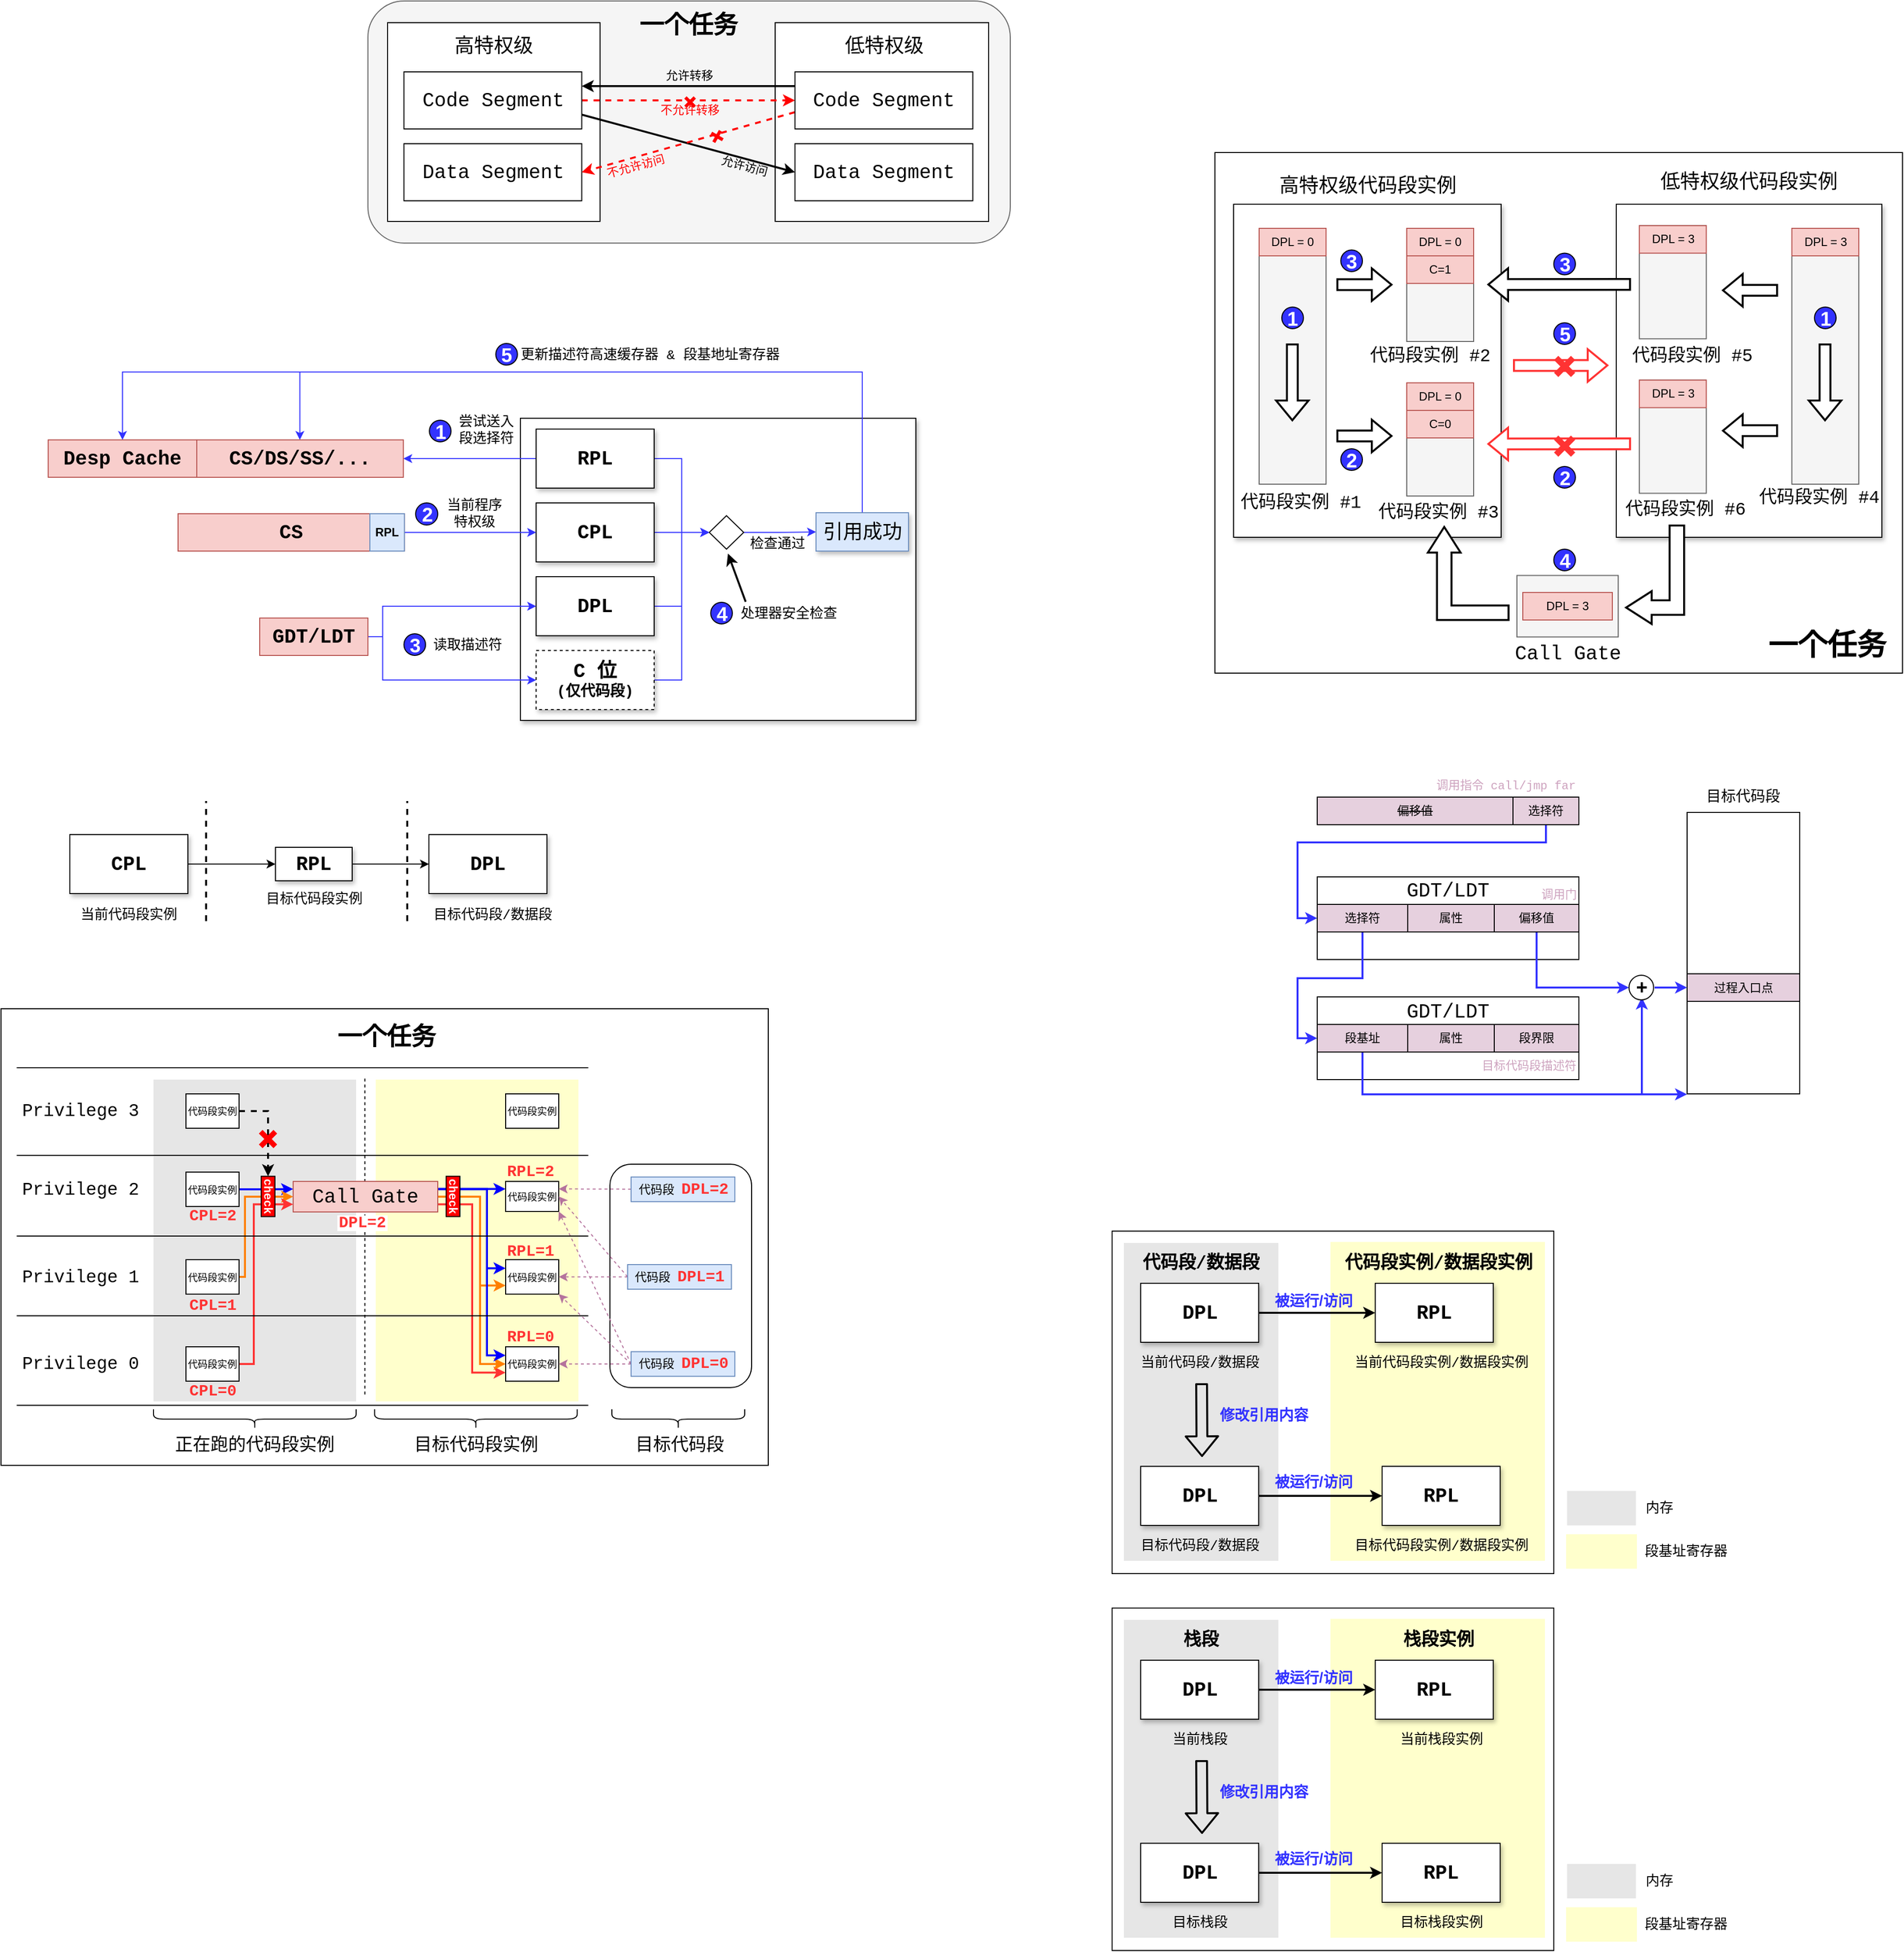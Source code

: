 <mxfile version="14.4.3" type="device"><diagram id="BGxGMcedpnamAJ3nuAYV" name="第 1 页"><mxGraphModel dx="1083" dy="837" grid="0" gridSize="10" guides="1" tooltips="1" connect="1" arrows="1" fold="1" page="0" pageScale="1" pageWidth="827" pageHeight="1169" math="0" shadow="0"><root><mxCell id="0"/><mxCell id="1" parent="0"/><mxCell id="MYEQRtff90WV2VprOktT-82" value="" style="rounded=0;whiteSpace=wrap;html=1;" vertex="1" parent="1"><mxGeometry x="940" y="425" width="699" height="529" as="geometry"/></mxCell><mxCell id="MYEQRtff90WV2VprOktT-74" value="" style="rounded=0;whiteSpace=wrap;html=1;" vertex="1" parent="1"><mxGeometry x="835.5" y="1521" width="449" height="348" as="geometry"/></mxCell><mxCell id="MYEQRtff90WV2VprOktT-77" value="" style="rounded=0;whiteSpace=wrap;html=1;fontColor=#CDA2BE;strokeColor=none;fillColor=#FFFFCC;" vertex="1" parent="1"><mxGeometry x="1057.5" y="1532" width="218" height="324" as="geometry"/></mxCell><mxCell id="MYEQRtff90WV2VprOktT-76" value="" style="rounded=0;whiteSpace=wrap;html=1;fontColor=#CDA2BE;strokeColor=none;fillColor=#E6E6E6;" vertex="1" parent="1"><mxGeometry x="847.5" y="1533" width="157" height="323" as="geometry"/></mxCell><mxCell id="MYEQRtff90WV2VprOktT-54" value="" style="rounded=0;whiteSpace=wrap;html=1;" vertex="1" parent="1"><mxGeometry x="-294" y="1295" width="780" height="464" as="geometry"/></mxCell><mxCell id="MYEQRtff90WV2VprOktT-42" value="" style="rounded=0;whiteSpace=wrap;html=1;fontColor=#CDA2BE;strokeColor=none;fillColor=#FFFFCC;" vertex="1" parent="1"><mxGeometry x="87" y="1367" width="206" height="327" as="geometry"/></mxCell><mxCell id="MYEQRtff90WV2VprOktT-41" value="" style="rounded=0;whiteSpace=wrap;html=1;fontColor=#CDA2BE;strokeColor=none;fillColor=#E6E6E6;" vertex="1" parent="1"><mxGeometry x="-139" y="1367" width="206" height="327" as="geometry"/></mxCell><mxCell id="MYEQRtff90WV2VprOktT-40" value="" style="endArrow=none;html=1;dashed=1;" edge="1" parent="1"><mxGeometry width="50" height="50" relative="1" as="geometry"><mxPoint x="75.91" y="1687" as="sourcePoint"/><mxPoint x="75.91" y="1363" as="targetPoint"/></mxGeometry></mxCell><mxCell id="MYEQRtff90WV2VprOktT-37" value="" style="rounded=1;whiteSpace=wrap;html=1;fontColor=#333333;fillColor=#f5f5f5;strokeColor=#666666;" vertex="1" parent="1"><mxGeometry x="79" y="271" width="653" height="246" as="geometry"/></mxCell><mxCell id="MYEQRtff90WV2VprOktT-17" value="" style="rounded=0;whiteSpace=wrap;html=1;" vertex="1" parent="1"><mxGeometry x="1044" y="1339" width="266" height="28" as="geometry"/></mxCell><mxCell id="MYEQRtff90WV2VprOktT-12" value="" style="rounded=0;whiteSpace=wrap;html=1;" vertex="1" parent="1"><mxGeometry x="1044" y="1217" width="266" height="28" as="geometry"/></mxCell><mxCell id="1aDSA1LiTqpcVT5HGwSc-74" value="" style="rounded=1;whiteSpace=wrap;html=1;fontColor=#FF3333;fillColor=none;shadow=0;" parent="1" vertex="1"><mxGeometry x="325" y="1453" width="144" height="227" as="geometry"/></mxCell><mxCell id="tgwAV84hpFRRqTYHUtf4-32" value="" style="rounded=0;whiteSpace=wrap;html=1;fontSize=12;fontColor=#FF0000;shadow=1;" parent="1" vertex="1"><mxGeometry x="234" y="695" width="402" height="307" as="geometry"/></mxCell><mxCell id="tgwAV84hpFRRqTYHUtf4-6" value="" style="rounded=0;whiteSpace=wrap;html=1;" parent="1" vertex="1"><mxGeometry x="493" y="293" width="217" height="202" as="geometry"/></mxCell><mxCell id="tgwAV84hpFRRqTYHUtf4-1" value="" style="rounded=0;whiteSpace=wrap;html=1;" parent="1" vertex="1"><mxGeometry x="99" y="293" width="216" height="202" as="geometry"/></mxCell><mxCell id="tgwAV84hpFRRqTYHUtf4-11" style="edgeStyle=orthogonalEdgeStyle;rounded=0;orthogonalLoop=1;jettySize=auto;html=1;entryX=0;entryY=0.5;entryDx=0;entryDy=0;exitX=1;exitY=0.5;exitDx=0;exitDy=0;strokeWidth=2;strokeColor=#FF0000;dashed=1;" parent="1" source="tgwAV84hpFRRqTYHUtf4-4" target="tgwAV84hpFRRqTYHUtf4-8" edge="1"><mxGeometry relative="1" as="geometry"/></mxCell><mxCell id="tgwAV84hpFRRqTYHUtf4-12" style="rounded=0;orthogonalLoop=1;jettySize=auto;html=1;entryX=0;entryY=0.5;entryDx=0;entryDy=0;strokeWidth=2;exitX=1;exitY=0.75;exitDx=0;exitDy=0;" parent="1" source="tgwAV84hpFRRqTYHUtf4-4" target="tgwAV84hpFRRqTYHUtf4-9" edge="1"><mxGeometry relative="1" as="geometry"/></mxCell><mxCell id="tgwAV84hpFRRqTYHUtf4-4" value="&lt;font face=&quot;Courier New&quot; style=&quot;font-size: 20px&quot;&gt;Code Segment&lt;/font&gt;" style="rounded=0;whiteSpace=wrap;html=1;" parent="1" vertex="1"><mxGeometry x="115.63" y="343" width="180.75" height="58" as="geometry"/></mxCell><mxCell id="tgwAV84hpFRRqTYHUtf4-5" value="&lt;font face=&quot;Courier New&quot; style=&quot;font-size: 20px&quot;&gt;Data Segment&lt;/font&gt;" style="rounded=0;whiteSpace=wrap;html=1;" parent="1" vertex="1"><mxGeometry x="115.63" y="416" width="180.75" height="58" as="geometry"/></mxCell><mxCell id="tgwAV84hpFRRqTYHUtf4-10" style="edgeStyle=orthogonalEdgeStyle;rounded=0;orthogonalLoop=1;jettySize=auto;html=1;entryX=1;entryY=0.25;entryDx=0;entryDy=0;exitX=0;exitY=0.25;exitDx=0;exitDy=0;strokeWidth=2;" parent="1" source="tgwAV84hpFRRqTYHUtf4-8" target="tgwAV84hpFRRqTYHUtf4-4" edge="1"><mxGeometry relative="1" as="geometry"><Array as="points"><mxPoint x="403" y="358"/><mxPoint x="403" y="358"/></Array></mxGeometry></mxCell><mxCell id="tgwAV84hpFRRqTYHUtf4-13" style="rounded=0;orthogonalLoop=1;jettySize=auto;html=1;entryX=1;entryY=0.5;entryDx=0;entryDy=0;strokeWidth=2;strokeColor=#FF0000;dashed=1;" parent="1" target="tgwAV84hpFRRqTYHUtf4-5" edge="1"><mxGeometry relative="1" as="geometry"><mxPoint x="513" y="384" as="sourcePoint"/></mxGeometry></mxCell><mxCell id="tgwAV84hpFRRqTYHUtf4-8" value="&lt;font face=&quot;Courier New&quot; style=&quot;font-size: 20px&quot;&gt;Code Segment&lt;/font&gt;" style="rounded=0;whiteSpace=wrap;html=1;" parent="1" vertex="1"><mxGeometry x="513.13" y="343" width="180.75" height="58" as="geometry"/></mxCell><mxCell id="tgwAV84hpFRRqTYHUtf4-9" value="&lt;font face=&quot;Courier New&quot; style=&quot;font-size: 20px&quot;&gt;Data Segment&lt;/font&gt;" style="rounded=0;whiteSpace=wrap;html=1;" parent="1" vertex="1"><mxGeometry x="513.13" y="416" width="180.75" height="58" as="geometry"/></mxCell><mxCell id="tgwAV84hpFRRqTYHUtf4-14" value="&lt;font style=&quot;font-size: 12px;&quot;&gt;允许转移&lt;/font&gt;" style="text;html=1;strokeColor=none;fillColor=none;align=center;verticalAlign=middle;whiteSpace=wrap;rounded=0;fontSize=12;" parent="1" vertex="1"><mxGeometry x="370" y="337" width="72" height="20" as="geometry"/></mxCell><mxCell id="tgwAV84hpFRRqTYHUtf4-15" value="&lt;font style=&quot;font-size: 12px;&quot;&gt;不允许转移&lt;/font&gt;" style="text;html=1;strokeColor=none;fillColor=none;align=center;verticalAlign=middle;whiteSpace=wrap;rounded=0;fontColor=#FF0000;fontSize=12;" parent="1" vertex="1"><mxGeometry x="362.5" y="372" width="87" height="20" as="geometry"/></mxCell><mxCell id="tgwAV84hpFRRqTYHUtf4-16" value="&lt;font style=&quot;font-size: 16px&quot;&gt;✖️&lt;/font&gt;" style="text;html=1;strokeColor=none;fillColor=none;align=center;verticalAlign=middle;whiteSpace=wrap;rounded=0;fontColor=#FF0000;" parent="1" vertex="1"><mxGeometry x="389.75" y="362" width="32.5" height="20" as="geometry"/></mxCell><mxCell id="tgwAV84hpFRRqTYHUtf4-17" value="&lt;font style=&quot;font-size: 12px;&quot;&gt;允许访问&lt;/font&gt;" style="text;html=1;strokeColor=none;fillColor=none;align=center;verticalAlign=middle;whiteSpace=wrap;rounded=0;rotation=15;fontSize=12;" parent="1" vertex="1"><mxGeometry x="426" y="429" width="72" height="20" as="geometry"/></mxCell><mxCell id="tgwAV84hpFRRqTYHUtf4-18" value="&lt;font style=&quot;font-size: 12px;&quot; color=&quot;#ff0000&quot;&gt;不允许访问&lt;/font&gt;" style="text;html=1;strokeColor=none;fillColor=none;align=center;verticalAlign=middle;whiteSpace=wrap;rounded=0;rotation=-15;fontSize=12;" parent="1" vertex="1"><mxGeometry x="307" y="429" width="89" height="20" as="geometry"/></mxCell><mxCell id="tgwAV84hpFRRqTYHUtf4-19" value="&lt;font style=&quot;font-size: 16px&quot;&gt;✖️&lt;/font&gt;" style="text;html=1;strokeColor=none;fillColor=none;align=center;verticalAlign=middle;whiteSpace=wrap;rounded=0;fontColor=#FF0000;rotation=-15;" parent="1" vertex="1"><mxGeometry x="417" y="397" width="32.5" height="20" as="geometry"/></mxCell><mxCell id="tgwAV84hpFRRqTYHUtf4-21" value="&lt;font face=&quot;Courier New&quot;&gt;&lt;span style=&quot;font-size: 20px ; font-weight: normal&quot;&gt;高特权级&lt;/span&gt;&lt;/font&gt;" style="text;html=1;strokeColor=none;fillColor=none;align=center;verticalAlign=middle;whiteSpace=wrap;rounded=0;fontStyle=1" parent="1" vertex="1"><mxGeometry x="109" y="307" width="196" height="20" as="geometry"/></mxCell><mxCell id="tgwAV84hpFRRqTYHUtf4-22" value="&lt;font face=&quot;Courier New&quot;&gt;&lt;span style=&quot;font-size: 20px ; font-weight: normal&quot;&gt;低特权级&lt;/span&gt;&lt;/font&gt;" style="text;html=1;strokeColor=none;fillColor=none;align=center;verticalAlign=middle;whiteSpace=wrap;rounded=0;fontStyle=1" parent="1" vertex="1"><mxGeometry x="505.51" y="307" width="196" height="20" as="geometry"/></mxCell><mxCell id="tgwAV84hpFRRqTYHUtf4-57" style="edgeStyle=orthogonalEdgeStyle;rounded=0;orthogonalLoop=1;jettySize=auto;html=1;entryX=0;entryY=0.5;entryDx=0;entryDy=0;strokeColor=#3333FF;strokeWidth=1;fontSize=12;fontColor=#FF0000;" parent="1" source="tgwAV84hpFRRqTYHUtf4-23" target="tgwAV84hpFRRqTYHUtf4-54" edge="1"><mxGeometry relative="1" as="geometry"/></mxCell><mxCell id="tgwAV84hpFRRqTYHUtf4-23" value="&lt;font face=&quot;Courier New&quot; style=&quot;font-size: 20px&quot; color=&quot;#000000&quot;&gt;&lt;b&gt;CPL&lt;/b&gt;&lt;/font&gt;" style="rounded=0;whiteSpace=wrap;html=1;fontSize=12;fontColor=#FF0000;shadow=1;" parent="1" vertex="1"><mxGeometry x="250" y="781" width="120" height="60" as="geometry"/></mxCell><mxCell id="tgwAV84hpFRRqTYHUtf4-55" style="edgeStyle=orthogonalEdgeStyle;rounded=0;orthogonalLoop=1;jettySize=auto;html=1;entryX=0;entryY=0.5;entryDx=0;entryDy=0;strokeColor=#3333FF;strokeWidth=1;fontSize=12;fontColor=#FF0000;" parent="1" source="tgwAV84hpFRRqTYHUtf4-24" target="tgwAV84hpFRRqTYHUtf4-54" edge="1"><mxGeometry relative="1" as="geometry"/></mxCell><mxCell id="xK7EZvKAirZIcTXdAyTz-4" style="edgeStyle=orthogonalEdgeStyle;rounded=0;orthogonalLoop=1;jettySize=auto;html=1;strokeColor=#3333FF;entryX=1;entryY=0.5;entryDx=0;entryDy=0;" parent="1" source="tgwAV84hpFRRqTYHUtf4-24" target="xK7EZvKAirZIcTXdAyTz-1" edge="1"><mxGeometry relative="1" as="geometry"><mxPoint x="157.13" y="725" as="targetPoint"/></mxGeometry></mxCell><mxCell id="tgwAV84hpFRRqTYHUtf4-24" value="&lt;font color=&quot;#000000&quot; face=&quot;Courier New&quot;&gt;&lt;span style=&quot;font-size: 20px&quot;&gt;&lt;b&gt;RPL&lt;/b&gt;&lt;/span&gt;&lt;/font&gt;" style="rounded=0;whiteSpace=wrap;html=1;fontSize=12;fontColor=#FF0000;shadow=1;" parent="1" vertex="1"><mxGeometry x="250" y="706" width="120" height="60" as="geometry"/></mxCell><mxCell id="tgwAV84hpFRRqTYHUtf4-40" value="&lt;font face=&quot;Courier New&quot; size=&quot;1&quot;&gt;&lt;span style=&quot;font-weight: 400 ; font-size: 14px&quot;&gt;检查通过&lt;/span&gt;&lt;/font&gt;" style="text;html=1;strokeColor=none;fillColor=none;align=center;verticalAlign=middle;whiteSpace=wrap;rounded=0;fontStyle=1" parent="1" vertex="1"><mxGeometry x="465.5" y="812.5" width="59" height="20" as="geometry"/></mxCell><mxCell id="tgwAV84hpFRRqTYHUtf4-42" value="&lt;font color=&quot;#000000&quot; face=&quot;Courier New&quot;&gt;&lt;span style=&quot;font-size: 20px&quot;&gt;&lt;b&gt;CS&lt;/b&gt;&lt;/span&gt;&lt;/font&gt;" style="rounded=0;whiteSpace=wrap;html=1;fontSize=12;fillColor=#f8cecc;strokeColor=#b85450;" parent="1" vertex="1"><mxGeometry x="-114" y="792" width="230.13" height="38" as="geometry"/></mxCell><mxCell id="tgwAV84hpFRRqTYHUtf4-52" style="edgeStyle=orthogonalEdgeStyle;rounded=0;orthogonalLoop=1;jettySize=auto;html=1;entryX=0;entryY=0.5;entryDx=0;entryDy=0;strokeColor=#3333FF;strokeWidth=1;fontSize=12;fontColor=#FF0000;exitX=1;exitY=0.5;exitDx=0;exitDy=0;" parent="1" source="tgwAV84hpFRRqTYHUtf4-43" target="tgwAV84hpFRRqTYHUtf4-23" edge="1"><mxGeometry relative="1" as="geometry"><Array as="points"><mxPoint x="128" y="811"/><mxPoint x="128" y="811"/></Array></mxGeometry></mxCell><mxCell id="tgwAV84hpFRRqTYHUtf4-43" value="&lt;b&gt;RPL&lt;/b&gt;" style="rounded=0;whiteSpace=wrap;html=1;fontSize=12;fillColor=#dae8fc;strokeColor=#6c8ebf;" parent="1" vertex="1"><mxGeometry x="81" y="792" width="35.13" height="38" as="geometry"/></mxCell><mxCell id="tgwAV84hpFRRqTYHUtf4-56" style="edgeStyle=orthogonalEdgeStyle;rounded=0;orthogonalLoop=1;jettySize=auto;html=1;entryX=0;entryY=0.5;entryDx=0;entryDy=0;strokeColor=#3333FF;strokeWidth=1;fontSize=12;fontColor=#FF0000;" parent="1" source="tgwAV84hpFRRqTYHUtf4-51" target="tgwAV84hpFRRqTYHUtf4-54" edge="1"><mxGeometry relative="1" as="geometry"/></mxCell><mxCell id="tgwAV84hpFRRqTYHUtf4-51" value="&lt;font color=&quot;#000000&quot; face=&quot;Courier New&quot;&gt;&lt;span style=&quot;font-size: 20px&quot;&gt;&lt;b&gt;DPL&lt;br&gt;&lt;/b&gt;&lt;/span&gt;&lt;/font&gt;" style="rounded=0;whiteSpace=wrap;html=1;fontSize=12;fontColor=#FF0000;shadow=1;" parent="1" vertex="1"><mxGeometry x="250" y="856" width="120" height="60" as="geometry"/></mxCell><mxCell id="tgwAV84hpFRRqTYHUtf4-59" style="edgeStyle=orthogonalEdgeStyle;rounded=0;orthogonalLoop=1;jettySize=auto;html=1;entryX=0;entryY=0.5;entryDx=0;entryDy=0;strokeColor=#3333FF;strokeWidth=1;fontSize=12;fontColor=#FF0000;" parent="1" source="tgwAV84hpFRRqTYHUtf4-54" target="tgwAV84hpFRRqTYHUtf4-58" edge="1"><mxGeometry relative="1" as="geometry"/></mxCell><mxCell id="tgwAV84hpFRRqTYHUtf4-54" value="" style="rhombus;whiteSpace=wrap;html=1;fontSize=12;fontColor=#FF0000;fillColor=none;" parent="1" vertex="1"><mxGeometry x="426" y="794" width="35" height="34" as="geometry"/></mxCell><mxCell id="xK7EZvKAirZIcTXdAyTz-8" style="edgeStyle=orthogonalEdgeStyle;rounded=0;orthogonalLoop=1;jettySize=auto;html=1;entryX=0.5;entryY=0;entryDx=0;entryDy=0;strokeColor=#3333FF;exitX=0.5;exitY=0;exitDx=0;exitDy=0;" parent="1" source="tgwAV84hpFRRqTYHUtf4-58" target="xK7EZvKAirZIcTXdAyTz-1" edge="1"><mxGeometry relative="1" as="geometry"><Array as="points"><mxPoint x="582" y="648"/><mxPoint x="10" y="648"/></Array></mxGeometry></mxCell><mxCell id="xK7EZvKAirZIcTXdAyTz-13" style="edgeStyle=orthogonalEdgeStyle;rounded=0;orthogonalLoop=1;jettySize=auto;html=1;entryX=0.5;entryY=0;entryDx=0;entryDy=0;strokeColor=#3333FF;exitX=0.5;exitY=0;exitDx=0;exitDy=0;" parent="1" source="tgwAV84hpFRRqTYHUtf4-58" target="xK7EZvKAirZIcTXdAyTz-12" edge="1"><mxGeometry relative="1" as="geometry"><Array as="points"><mxPoint x="582" y="648"/><mxPoint x="-170" y="648"/></Array></mxGeometry></mxCell><mxCell id="tgwAV84hpFRRqTYHUtf4-58" value="&lt;font color=&quot;#000000&quot; face=&quot;Courier New&quot;&gt;&lt;span style=&quot;font-size: 20px&quot;&gt;引用成功&lt;/span&gt;&lt;/font&gt;" style="rounded=0;whiteSpace=wrap;html=1;fontSize=12;shadow=1;fillColor=#dae8fc;strokeColor=#6c8ebf;" parent="1" vertex="1"><mxGeometry x="534.5" y="791" width="94" height="39" as="geometry"/></mxCell><mxCell id="tgwAV84hpFRRqTYHUtf4-60" value="&lt;font face=&quot;Courier New&quot; size=&quot;1&quot;&gt;&lt;span style=&quot;font-weight: 400 ; font-size: 14px&quot;&gt;当前程序特权级&lt;/span&gt;&lt;/font&gt;" style="text;html=1;strokeColor=none;fillColor=none;align=center;verticalAlign=middle;whiteSpace=wrap;rounded=0;fontStyle=1" parent="1" vertex="1"><mxGeometry x="155.38" y="782.25" width="65.25" height="20" as="geometry"/></mxCell><mxCell id="tgwAV84hpFRRqTYHUtf4-61" value="&lt;font face=&quot;Courier New&quot; size=&quot;1&quot;&gt;&lt;span style=&quot;font-weight: 400 ; font-size: 14px&quot;&gt;尝试送入段选择符&lt;/span&gt;&lt;/font&gt;" style="text;html=1;strokeColor=none;fillColor=none;align=center;verticalAlign=middle;whiteSpace=wrap;rounded=0;fontStyle=1" parent="1" vertex="1"><mxGeometry x="163.5" y="697" width="70.5" height="20" as="geometry"/></mxCell><mxCell id="tgwAV84hpFRRqTYHUtf4-64" style="edgeStyle=orthogonalEdgeStyle;rounded=0;orthogonalLoop=1;jettySize=auto;html=1;entryX=0;entryY=0.5;entryDx=0;entryDy=0;strokeWidth=1;fontSize=12;fontColor=#FF0000;strokeColor=#3333FF;exitX=1;exitY=0.5;exitDx=0;exitDy=0;" parent="1" source="xK7EZvKAirZIcTXdAyTz-18" target="tgwAV84hpFRRqTYHUtf4-51" edge="1"><mxGeometry relative="1" as="geometry"><Array as="points"><mxPoint x="94" y="917"/><mxPoint x="94" y="886"/></Array></mxGeometry></mxCell><mxCell id="xK7EZvKAirZIcTXdAyTz-6" style="edgeStyle=orthogonalEdgeStyle;rounded=0;orthogonalLoop=1;jettySize=auto;html=1;entryX=0;entryY=0.5;entryDx=0;entryDy=0;strokeColor=#3333FF;exitX=1;exitY=0.5;exitDx=0;exitDy=0;" parent="1" source="xK7EZvKAirZIcTXdAyTz-18" target="xK7EZvKAirZIcTXdAyTz-5" edge="1"><mxGeometry relative="1" as="geometry"><Array as="points"><mxPoint x="94" y="917"/><mxPoint x="94" y="961"/></Array></mxGeometry></mxCell><mxCell id="tgwAV84hpFRRqTYHUtf4-65" value="&lt;font face=&quot;Courier New&quot;&gt;&lt;span style=&quot;font-size: 14px ; font-weight: 400&quot;&gt;读取描述符&lt;/span&gt;&lt;/font&gt;" style="text;html=1;strokeColor=none;fillColor=none;align=center;verticalAlign=middle;whiteSpace=wrap;rounded=0;fontStyle=1" parent="1" vertex="1"><mxGeometry x="142.56" y="916" width="75" height="20" as="geometry"/></mxCell><mxCell id="tgwAV84hpFRRqTYHUtf4-68" value="&lt;font color=&quot;#ffffff&quot; size=&quot;1&quot;&gt;&lt;b style=&quot;font-size: 20px&quot;&gt;2&lt;/b&gt;&lt;/font&gt;" style="ellipse;whiteSpace=wrap;html=1;aspect=fixed;shadow=0;fontSize=12;fontColor=#FF0000;fillColor=#3333FF;" parent="1" vertex="1"><mxGeometry x="127.5" y="781" width="22.5" height="22.5" as="geometry"/></mxCell><mxCell id="tgwAV84hpFRRqTYHUtf4-69" value="&lt;font color=&quot;#ffffff&quot; size=&quot;1&quot;&gt;&lt;b style=&quot;font-size: 20px&quot;&gt;3&lt;/b&gt;&lt;/font&gt;" style="ellipse;whiteSpace=wrap;html=1;aspect=fixed;shadow=0;fontSize=12;fontColor=#FF0000;fillColor=#3333FF;" parent="1" vertex="1"><mxGeometry x="115.63" y="914" width="22" height="22" as="geometry"/></mxCell><mxCell id="tgwAV84hpFRRqTYHUtf4-70" value="&lt;font color=&quot;#ffffff&quot; size=&quot;1&quot;&gt;&lt;b style=&quot;font-size: 20px&quot;&gt;1&lt;/b&gt;&lt;/font&gt;" style="ellipse;whiteSpace=wrap;html=1;aspect=fixed;shadow=0;fontSize=12;fontColor=#FF0000;fillColor=#3333FF;" parent="1" vertex="1"><mxGeometry x="141.5" y="697" width="22" height="22" as="geometry"/></mxCell><mxCell id="tgwAV84hpFRRqTYHUtf4-71" value="&lt;font color=&quot;#ffffff&quot; size=&quot;1&quot;&gt;&lt;b style=&quot;font-size: 20px&quot;&gt;4&lt;/b&gt;&lt;/font&gt;" style="ellipse;whiteSpace=wrap;html=1;aspect=fixed;shadow=0;fontSize=12;fontColor=#FF0000;fillColor=#3333FF;" parent="1" vertex="1"><mxGeometry x="427.5" y="882" width="22" height="22" as="geometry"/></mxCell><mxCell id="xK7EZvKAirZIcTXdAyTz-1" value="&lt;font color=&quot;#000000&quot; face=&quot;Courier New&quot;&gt;&lt;span style=&quot;font-size: 20px&quot;&gt;&lt;b&gt;CS/DS/SS/...&lt;/b&gt;&lt;/span&gt;&lt;/font&gt;" style="rounded=0;whiteSpace=wrap;html=1;fontSize=12;fillColor=#f8cecc;strokeColor=#b85450;" parent="1" vertex="1"><mxGeometry x="-95.37" y="716.97" width="210.37" height="38.06" as="geometry"/></mxCell><mxCell id="xK7EZvKAirZIcTXdAyTz-7" style="edgeStyle=orthogonalEdgeStyle;rounded=0;orthogonalLoop=1;jettySize=auto;html=1;entryX=0;entryY=0.5;entryDx=0;entryDy=0;strokeColor=#3333FF;" parent="1" source="xK7EZvKAirZIcTXdAyTz-5" target="tgwAV84hpFRRqTYHUtf4-54" edge="1"><mxGeometry relative="1" as="geometry"/></mxCell><mxCell id="xK7EZvKAirZIcTXdAyTz-5" value="&lt;font face=&quot;Courier New&quot; color=&quot;#000000&quot;&gt;&lt;b&gt;&lt;span style=&quot;font-size: 20px&quot;&gt;C 位&lt;/span&gt;&lt;br&gt;&lt;font style=&quot;font-size: 15px&quot;&gt;(仅代码段)&lt;/font&gt;&lt;br&gt;&lt;/b&gt;&lt;/font&gt;" style="rounded=0;whiteSpace=wrap;html=1;fontSize=12;fontColor=#FF0000;shadow=1;dashed=1;" parent="1" vertex="1"><mxGeometry x="250" y="931" width="120" height="60" as="geometry"/></mxCell><mxCell id="xK7EZvKAirZIcTXdAyTz-12" value="&lt;font color=&quot;#000000&quot; face=&quot;Courier New&quot;&gt;&lt;span style=&quot;font-size: 20px&quot;&gt;&lt;b&gt;Desp Cache&lt;/b&gt;&lt;/span&gt;&lt;/font&gt;" style="rounded=0;whiteSpace=wrap;html=1;fontSize=12;fillColor=#f8cecc;strokeColor=#b85450;" parent="1" vertex="1"><mxGeometry x="-246" y="716.97" width="151" height="38" as="geometry"/></mxCell><mxCell id="xK7EZvKAirZIcTXdAyTz-14" value="&lt;font color=&quot;#ffffff&quot; size=&quot;1&quot;&gt;&lt;b style=&quot;font-size: 20px&quot;&gt;5&lt;/b&gt;&lt;/font&gt;" style="ellipse;whiteSpace=wrap;html=1;aspect=fixed;shadow=0;fontSize=12;fontColor=#FF0000;fillColor=#3333FF;" parent="1" vertex="1"><mxGeometry x="209" y="619" width="22" height="22" as="geometry"/></mxCell><mxCell id="xK7EZvKAirZIcTXdAyTz-15" value="&lt;font face=&quot;Courier New&quot;&gt;&lt;span style=&quot;font-size: 14px ; font-weight: 400&quot;&gt;更新描述符高速缓存器 &amp;amp;&amp;nbsp;&lt;/span&gt;&lt;/font&gt;&lt;span style=&quot;font-family: &amp;#34;courier new&amp;#34; ; font-size: 14px ; font-weight: 400&quot;&gt;段基地址寄存器&lt;/span&gt;" style="text;html=1;strokeColor=none;fillColor=none;align=center;verticalAlign=middle;whiteSpace=wrap;rounded=0;fontStyle=1" parent="1" vertex="1"><mxGeometry x="222" y="621" width="288" height="20" as="geometry"/></mxCell><mxCell id="xK7EZvKAirZIcTXdAyTz-16" value="" style="endArrow=classic;html=1;strokeWidth=2;" parent="1" edge="1"><mxGeometry width="50" height="50" relative="1" as="geometry"><mxPoint x="463" y="881.5" as="sourcePoint"/><mxPoint x="445" y="832.5" as="targetPoint"/></mxGeometry></mxCell><mxCell id="xK7EZvKAirZIcTXdAyTz-17" value="&lt;font face=&quot;Courier New&quot; size=&quot;1&quot;&gt;&lt;span style=&quot;font-weight: 400 ; font-size: 14px&quot;&gt;处理器安全检查&lt;/span&gt;&lt;/font&gt;" style="text;html=1;strokeColor=none;fillColor=none;align=center;verticalAlign=middle;whiteSpace=wrap;rounded=0;fontStyle=1" parent="1" vertex="1"><mxGeometry x="448.5" y="884" width="116" height="20" as="geometry"/></mxCell><mxCell id="xK7EZvKAirZIcTXdAyTz-18" value="&lt;font face=&quot;Courier New&quot;&gt;&lt;span style=&quot;font-size: 20px&quot;&gt;&lt;b&gt;GDT/LDT&lt;/b&gt;&lt;/span&gt;&lt;/font&gt;" style="rounded=0;whiteSpace=wrap;html=1;fontSize=12;fillColor=#f8cecc;strokeColor=#b85450;" parent="1" vertex="1"><mxGeometry x="-31" y="898" width="110" height="38" as="geometry"/></mxCell><mxCell id="1aDSA1LiTqpcVT5HGwSc-49" style="edgeStyle=orthogonalEdgeStyle;rounded=0;orthogonalLoop=1;jettySize=auto;html=1;strokeWidth=2;dashed=1;entryX=0;entryY=0.5;entryDx=0;entryDy=0;" parent="1" source="1aDSA1LiTqpcVT5HGwSc-1" edge="1" target="MYEQRtff90WV2VprOktT-1"><mxGeometry relative="1" as="geometry"><mxPoint x="14" y="1468" as="targetPoint"/></mxGeometry></mxCell><mxCell id="1aDSA1LiTqpcVT5HGwSc-1" value="&lt;font face=&quot;Courier New&quot; style=&quot;font-size: 10px&quot;&gt;代码段实例&lt;/font&gt;" style="rounded=0;whiteSpace=wrap;html=1;" parent="1" vertex="1"><mxGeometry x="-106" y="1381.5" width="54" height="35" as="geometry"/></mxCell><mxCell id="1aDSA1LiTqpcVT5HGwSc-37" style="edgeStyle=orthogonalEdgeStyle;rounded=0;orthogonalLoop=1;jettySize=auto;html=1;entryX=0;entryY=0.75;entryDx=0;entryDy=0;strokeWidth=2;exitX=1;exitY=0.75;exitDx=0;exitDy=0;strokeColor=#FF3333;" parent="1" source="1aDSA1LiTqpcVT5HGwSc-2" target="1aDSA1LiTqpcVT5HGwSc-26" edge="1"><mxGeometry relative="1" as="geometry"><Array as="points"><mxPoint x="185" y="1494"/><mxPoint x="185" y="1665"/></Array></mxGeometry></mxCell><mxCell id="1aDSA1LiTqpcVT5HGwSc-39" style="edgeStyle=orthogonalEdgeStyle;rounded=0;orthogonalLoop=1;jettySize=auto;html=1;entryX=0;entryY=0.75;entryDx=0;entryDy=0;strokeWidth=2;strokeColor=#FF8000;" parent="1" source="1aDSA1LiTqpcVT5HGwSc-2" target="1aDSA1LiTqpcVT5HGwSc-25" edge="1"><mxGeometry relative="1" as="geometry"><Array as="points"><mxPoint x="193" y="1486"/><mxPoint x="193" y="1576"/></Array></mxGeometry></mxCell><mxCell id="1aDSA1LiTqpcVT5HGwSc-40" style="edgeStyle=orthogonalEdgeStyle;rounded=0;orthogonalLoop=1;jettySize=auto;html=1;entryX=0;entryY=0.5;entryDx=0;entryDy=0;strokeWidth=2;strokeColor=#FF8000;" parent="1" source="1aDSA1LiTqpcVT5HGwSc-2" target="1aDSA1LiTqpcVT5HGwSc-26" edge="1"><mxGeometry relative="1" as="geometry"><Array as="points"><mxPoint x="193" y="1486"/><mxPoint x="193" y="1656"/></Array></mxGeometry></mxCell><mxCell id="1aDSA1LiTqpcVT5HGwSc-46" style="edgeStyle=orthogonalEdgeStyle;rounded=0;orthogonalLoop=1;jettySize=auto;html=1;entryX=0;entryY=0.25;entryDx=0;entryDy=0;strokeColor=#0000FF;strokeWidth=2;exitX=1;exitY=0.25;exitDx=0;exitDy=0;" parent="1" source="1aDSA1LiTqpcVT5HGwSc-2" target="1aDSA1LiTqpcVT5HGwSc-25" edge="1"><mxGeometry relative="1" as="geometry"><Array as="points"><mxPoint x="200" y="1478"/><mxPoint x="200" y="1559"/></Array></mxGeometry></mxCell><mxCell id="1aDSA1LiTqpcVT5HGwSc-48" style="edgeStyle=orthogonalEdgeStyle;rounded=0;orthogonalLoop=1;jettySize=auto;html=1;entryX=0;entryY=0.25;entryDx=0;entryDy=0;strokeColor=#0000FF;strokeWidth=2;exitX=1;exitY=0.25;exitDx=0;exitDy=0;" parent="1" source="1aDSA1LiTqpcVT5HGwSc-2" target="1aDSA1LiTqpcVT5HGwSc-26" edge="1"><mxGeometry relative="1" as="geometry"><Array as="points"><mxPoint x="200" y="1478"/><mxPoint x="200" y="1647"/></Array></mxGeometry></mxCell><mxCell id="1aDSA1LiTqpcVT5HGwSc-89" style="edgeStyle=orthogonalEdgeStyle;rounded=0;orthogonalLoop=1;jettySize=auto;html=1;entryX=0;entryY=0.25;entryDx=0;entryDy=0;fontColor=#FF3333;strokeColor=#0000FF;strokeWidth=2;exitX=1;exitY=0.25;exitDx=0;exitDy=0;" parent="1" source="1aDSA1LiTqpcVT5HGwSc-2" target="1aDSA1LiTqpcVT5HGwSc-24" edge="1"><mxGeometry relative="1" as="geometry"/></mxCell><mxCell id="1aDSA1LiTqpcVT5HGwSc-2" value="&lt;font face=&quot;Courier New&quot;&gt;&lt;span style=&quot;font-size: 20px&quot;&gt;Call Gate&lt;/span&gt;&lt;/font&gt;" style="rounded=0;whiteSpace=wrap;html=1;fillColor=#f8cecc;strokeColor=#b85450;" parent="1" vertex="1"><mxGeometry x="3.0" y="1470.5" width="147" height="31" as="geometry"/></mxCell><mxCell id="1aDSA1LiTqpcVT5HGwSc-18" value="&lt;font face=&quot;Courier New&quot;&gt;&lt;span style=&quot;font-size: 18px&quot;&gt;Privilege 3&lt;/span&gt;&lt;/font&gt;" style="text;html=1;strokeColor=none;fillColor=none;align=center;verticalAlign=middle;whiteSpace=wrap;rounded=0;" parent="1" vertex="1"><mxGeometry x="-279" y="1389" width="132" height="20" as="geometry"/></mxCell><mxCell id="1aDSA1LiTqpcVT5HGwSc-28" style="edgeStyle=orthogonalEdgeStyle;rounded=0;orthogonalLoop=1;jettySize=auto;html=1;entryX=0;entryY=0.25;entryDx=0;entryDy=0;strokeColor=#0000FF;strokeWidth=2;" parent="1" source="1aDSA1LiTqpcVT5HGwSc-20" target="1aDSA1LiTqpcVT5HGwSc-2" edge="1"><mxGeometry relative="1" as="geometry"/></mxCell><mxCell id="1aDSA1LiTqpcVT5HGwSc-20" value="&lt;span style=&quot;font-family: &amp;#34;courier new&amp;#34; ; font-size: 10px&quot;&gt;代码段实例&lt;/span&gt;" style="rounded=0;whiteSpace=wrap;html=1;" parent="1" vertex="1"><mxGeometry x="-106" y="1461" width="54" height="35" as="geometry"/></mxCell><mxCell id="1aDSA1LiTqpcVT5HGwSc-31" style="edgeStyle=orthogonalEdgeStyle;rounded=0;orthogonalLoop=1;jettySize=auto;html=1;entryX=0;entryY=0.5;entryDx=0;entryDy=0;strokeWidth=2;strokeColor=#FF8000;" parent="1" source="1aDSA1LiTqpcVT5HGwSc-21" target="1aDSA1LiTqpcVT5HGwSc-2" edge="1"><mxGeometry relative="1" as="geometry"><Array as="points"><mxPoint x="-46" y="1567"/><mxPoint x="-46" y="1486"/></Array></mxGeometry></mxCell><mxCell id="1aDSA1LiTqpcVT5HGwSc-21" value="&lt;span style=&quot;font-family: &amp;#34;courier new&amp;#34; ; font-size: 10px&quot;&gt;代码段实例&lt;/span&gt;" style="rounded=0;whiteSpace=wrap;html=1;" parent="1" vertex="1"><mxGeometry x="-106" y="1550" width="54" height="35" as="geometry"/></mxCell><mxCell id="1aDSA1LiTqpcVT5HGwSc-32" style="edgeStyle=orthogonalEdgeStyle;rounded=0;orthogonalLoop=1;jettySize=auto;html=1;entryX=0;entryY=0.75;entryDx=0;entryDy=0;strokeColor=#FF3333;strokeWidth=2;" parent="1" source="1aDSA1LiTqpcVT5HGwSc-22" target="1aDSA1LiTqpcVT5HGwSc-2" edge="1"><mxGeometry relative="1" as="geometry"><Array as="points"><mxPoint x="-37" y="1656"/><mxPoint x="-37" y="1494"/></Array></mxGeometry></mxCell><mxCell id="1aDSA1LiTqpcVT5HGwSc-22" value="&lt;span style=&quot;font-family: &amp;#34;courier new&amp;#34; ; font-size: 10px&quot;&gt;代码段实例&lt;/span&gt;" style="rounded=0;whiteSpace=wrap;html=1;" parent="1" vertex="1"><mxGeometry x="-106" y="1638.5" width="54" height="35" as="geometry"/></mxCell><mxCell id="1aDSA1LiTqpcVT5HGwSc-23" value="&lt;span style=&quot;font-family: &amp;#34;courier new&amp;#34; ; font-size: 10px&quot;&gt;代码段实例&lt;/span&gt;" style="rounded=0;whiteSpace=wrap;html=1;" parent="1" vertex="1"><mxGeometry x="219" y="1381.5" width="54" height="35" as="geometry"/></mxCell><mxCell id="1aDSA1LiTqpcVT5HGwSc-24" value="&lt;span style=&quot;font-family: &amp;#34;courier new&amp;#34; ; font-size: 10px&quot;&gt;代码段实例&lt;/span&gt;" style="rounded=0;whiteSpace=wrap;html=1;" parent="1" vertex="1"><mxGeometry x="218.94" y="1470.5" width="54" height="30.5" as="geometry"/></mxCell><mxCell id="1aDSA1LiTqpcVT5HGwSc-25" value="&lt;span style=&quot;font-family: &amp;#34;courier new&amp;#34; ; font-size: 10px&quot;&gt;代码段实例&lt;/span&gt;" style="rounded=0;whiteSpace=wrap;html=1;" parent="1" vertex="1"><mxGeometry x="219" y="1550" width="54" height="35" as="geometry"/></mxCell><mxCell id="1aDSA1LiTqpcVT5HGwSc-26" value="&lt;span style=&quot;font-family: &amp;#34;courier new&amp;#34; ; font-size: 10px&quot;&gt;代码段实例&lt;/span&gt;" style="rounded=0;whiteSpace=wrap;html=1;" parent="1" vertex="1"><mxGeometry x="219" y="1638.5" width="54" height="35" as="geometry"/></mxCell><mxCell id="1aDSA1LiTqpcVT5HGwSc-52" value="&lt;font face=&quot;Courier New&quot;&gt;&lt;span style=&quot;font-size: 18px&quot;&gt;Privilege 2&lt;/span&gt;&lt;/font&gt;" style="text;html=1;strokeColor=none;fillColor=none;align=center;verticalAlign=middle;whiteSpace=wrap;rounded=0;" parent="1" vertex="1"><mxGeometry x="-279" y="1468.5" width="132" height="20" as="geometry"/></mxCell><mxCell id="1aDSA1LiTqpcVT5HGwSc-53" value="&lt;font face=&quot;Courier New&quot;&gt;&lt;span style=&quot;font-size: 18px&quot;&gt;Privilege 1&lt;/span&gt;&lt;/font&gt;" style="text;html=1;strokeColor=none;fillColor=none;align=center;verticalAlign=middle;whiteSpace=wrap;rounded=0;" parent="1" vertex="1"><mxGeometry x="-279" y="1557.5" width="132" height="20" as="geometry"/></mxCell><mxCell id="1aDSA1LiTqpcVT5HGwSc-54" value="&lt;font face=&quot;Courier New&quot;&gt;&lt;span style=&quot;font-size: 18px&quot;&gt;Privilege 0&lt;/span&gt;&lt;/font&gt;" style="text;html=1;strokeColor=none;fillColor=none;align=center;verticalAlign=middle;whiteSpace=wrap;rounded=0;" parent="1" vertex="1"><mxGeometry x="-279" y="1646" width="132" height="20" as="geometry"/></mxCell><mxCell id="1aDSA1LiTqpcVT5HGwSc-55" value="&lt;font face=&quot;Courier New&quot; style=&quot;font-size: 16px&quot;&gt;CPL=2&lt;/font&gt;" style="text;html=1;strokeColor=none;fillColor=none;align=center;verticalAlign=middle;whiteSpace=wrap;rounded=0;fontColor=#FF3333;fontStyle=1" parent="1" vertex="1"><mxGeometry x="-104.5" y="1496" width="51" height="20" as="geometry"/></mxCell><mxCell id="1aDSA1LiTqpcVT5HGwSc-56" value="&lt;font face=&quot;Courier New&quot; style=&quot;font-size: 16px&quot;&gt;CPL=1&lt;/font&gt;" style="text;html=1;strokeColor=none;fillColor=none;align=center;verticalAlign=middle;whiteSpace=wrap;rounded=0;fontColor=#FF3333;fontStyle=1" parent="1" vertex="1"><mxGeometry x="-104.5" y="1587" width="51" height="20" as="geometry"/></mxCell><mxCell id="1aDSA1LiTqpcVT5HGwSc-57" value="&lt;font face=&quot;Courier New&quot; style=&quot;font-size: 16px&quot;&gt;CPL=0&lt;/font&gt;" style="text;html=1;strokeColor=none;fillColor=none;align=center;verticalAlign=middle;whiteSpace=wrap;rounded=0;fontColor=#FF3333;fontStyle=1" parent="1" vertex="1"><mxGeometry x="-104.5" y="1673.5" width="51" height="20" as="geometry"/></mxCell><mxCell id="1aDSA1LiTqpcVT5HGwSc-58" value="&lt;font face=&quot;Courier New&quot; style=&quot;font-size: 16px&quot;&gt;DPL=2&lt;/font&gt;" style="text;html=1;strokeColor=none;align=center;verticalAlign=middle;whiteSpace=wrap;rounded=0;fontColor=#FF3333;fontStyle=1;fillColor=#ffffff;" parent="1" vertex="1"><mxGeometry x="48" y="1505" width="51" height="16" as="geometry"/></mxCell><mxCell id="1aDSA1LiTqpcVT5HGwSc-59" value="&lt;font face=&quot;Courier New&quot; style=&quot;font-size: 16px&quot;&gt;RPL=2&lt;/font&gt;" style="text;html=1;strokeColor=none;fillColor=none;align=center;verticalAlign=middle;whiteSpace=wrap;rounded=0;fontColor=#FF3333;fontStyle=1" parent="1" vertex="1"><mxGeometry x="219" y="1450.5" width="51" height="20" as="geometry"/></mxCell><mxCell id="1aDSA1LiTqpcVT5HGwSc-60" value="&lt;font face=&quot;Courier New&quot; style=&quot;font-size: 16px&quot;&gt;RPL=1&lt;/font&gt;" style="text;html=1;strokeColor=none;fillColor=none;align=center;verticalAlign=middle;whiteSpace=wrap;rounded=0;fontColor=#FF3333;fontStyle=1" parent="1" vertex="1"><mxGeometry x="219" y="1532" width="51" height="20" as="geometry"/></mxCell><mxCell id="1aDSA1LiTqpcVT5HGwSc-61" value="&lt;font face=&quot;Courier New&quot; style=&quot;font-size: 16px&quot;&gt;RPL=0&lt;/font&gt;" style="text;html=1;strokeColor=none;fillColor=none;align=center;verticalAlign=middle;whiteSpace=wrap;rounded=0;fontColor=#FF3333;fontStyle=1" parent="1" vertex="1"><mxGeometry x="219" y="1618.5" width="51" height="20" as="geometry"/></mxCell><mxCell id="1aDSA1LiTqpcVT5HGwSc-64" style="rounded=0;orthogonalLoop=1;jettySize=auto;html=1;dashed=1;fontColor=#FF3333;strokeWidth=1;strokeColor=#B5739D;" parent="1" source="1aDSA1LiTqpcVT5HGwSc-62" target="1aDSA1LiTqpcVT5HGwSc-26" edge="1"><mxGeometry relative="1" as="geometry"/></mxCell><mxCell id="1aDSA1LiTqpcVT5HGwSc-65" style="rounded=0;orthogonalLoop=1;jettySize=auto;html=1;entryX=1;entryY=1;entryDx=0;entryDy=0;dashed=1;fontColor=#FF3333;strokeWidth=1;exitX=0;exitY=0.5;exitDx=0;exitDy=0;strokeColor=#B5739D;" parent="1" source="1aDSA1LiTqpcVT5HGwSc-62" target="1aDSA1LiTqpcVT5HGwSc-25" edge="1"><mxGeometry relative="1" as="geometry"/></mxCell><mxCell id="1aDSA1LiTqpcVT5HGwSc-66" style="edgeStyle=none;rounded=0;orthogonalLoop=1;jettySize=auto;html=1;entryX=1;entryY=1;entryDx=0;entryDy=0;dashed=1;fontColor=#FF3333;strokeWidth=1;exitX=0;exitY=0.5;exitDx=0;exitDy=0;strokeColor=#B5739D;" parent="1" source="1aDSA1LiTqpcVT5HGwSc-62" target="1aDSA1LiTqpcVT5HGwSc-24" edge="1"><mxGeometry relative="1" as="geometry"/></mxCell><mxCell id="1aDSA1LiTqpcVT5HGwSc-62" value="&lt;font face=&quot;Courier New&quot; style=&quot;font-size: 12px&quot;&gt;代码段&amp;nbsp;&lt;/font&gt;&lt;span style=&quot;color: rgb(255 , 51 , 51) ; font-family: &amp;#34;courier new&amp;#34; ; font-size: 16px ; font-weight: 700&quot;&gt;DPL=0&lt;/span&gt;" style="rounded=0;whiteSpace=wrap;html=1;fillColor=#dae8fc;strokeColor=#6c8ebf;" parent="1" vertex="1"><mxGeometry x="346.5" y="1643.5" width="105.5" height="25" as="geometry"/></mxCell><mxCell id="1aDSA1LiTqpcVT5HGwSc-69" style="edgeStyle=none;rounded=0;orthogonalLoop=1;jettySize=auto;html=1;entryX=1;entryY=0.5;entryDx=0;entryDy=0;dashed=1;fontColor=#FF3333;strokeWidth=1;strokeColor=#B5739D;" parent="1" source="1aDSA1LiTqpcVT5HGwSc-68" target="1aDSA1LiTqpcVT5HGwSc-25" edge="1"><mxGeometry relative="1" as="geometry"/></mxCell><mxCell id="1aDSA1LiTqpcVT5HGwSc-70" style="edgeStyle=none;rounded=0;orthogonalLoop=1;jettySize=auto;html=1;entryX=1;entryY=0.5;entryDx=0;entryDy=0;dashed=1;fontColor=#FF3333;strokeWidth=1;exitX=0;exitY=0.5;exitDx=0;exitDy=0;strokeColor=#B5739D;" parent="1" source="1aDSA1LiTqpcVT5HGwSc-68" target="1aDSA1LiTqpcVT5HGwSc-24" edge="1"><mxGeometry relative="1" as="geometry"/></mxCell><mxCell id="1aDSA1LiTqpcVT5HGwSc-68" value="&lt;font face=&quot;Courier New&quot; style=&quot;font-size: 12px&quot;&gt;代码段&amp;nbsp;&lt;/font&gt;&lt;span style=&quot;color: rgb(255 , 51 , 51) ; font-family: &amp;#34;courier new&amp;#34; ; font-size: 16px ; font-weight: 700&quot;&gt;DPL=1&lt;/span&gt;" style="rounded=0;whiteSpace=wrap;html=1;fillColor=#dae8fc;strokeColor=#6c8ebf;" parent="1" vertex="1"><mxGeometry x="343" y="1555" width="105.5" height="25" as="geometry"/></mxCell><mxCell id="1aDSA1LiTqpcVT5HGwSc-72" style="edgeStyle=none;rounded=0;orthogonalLoop=1;jettySize=auto;html=1;entryX=1;entryY=0.25;entryDx=0;entryDy=0;dashed=1;fontColor=#FF3333;strokeWidth=1;strokeColor=#B5739D;" parent="1" source="1aDSA1LiTqpcVT5HGwSc-71" target="1aDSA1LiTqpcVT5HGwSc-24" edge="1"><mxGeometry relative="1" as="geometry"/></mxCell><mxCell id="1aDSA1LiTqpcVT5HGwSc-71" value="&lt;font face=&quot;Courier New&quot; style=&quot;font-size: 12px&quot;&gt;代码段&amp;nbsp;&lt;/font&gt;&lt;span style=&quot;color: rgb(255 , 51 , 51) ; font-family: &amp;#34;courier new&amp;#34; ; font-size: 16px ; font-weight: 700&quot;&gt;DPL=2&lt;/span&gt;" style="rounded=0;whiteSpace=wrap;html=1;fillColor=#dae8fc;strokeColor=#6c8ebf;" parent="1" vertex="1"><mxGeometry x="346.5" y="1466" width="105.5" height="25" as="geometry"/></mxCell><mxCell id="1aDSA1LiTqpcVT5HGwSc-78" style="edgeStyle=none;rounded=0;orthogonalLoop=1;jettySize=auto;html=1;fontColor=#FF3333;strokeWidth=1;" parent="1" source="1aDSA1LiTqpcVT5HGwSc-75" target="1aDSA1LiTqpcVT5HGwSc-76" edge="1"><mxGeometry relative="1" as="geometry"/></mxCell><mxCell id="1aDSA1LiTqpcVT5HGwSc-75" value="&lt;font face=&quot;Courier New&quot; style=&quot;font-size: 20px&quot; color=&quot;#000000&quot;&gt;&lt;b&gt;CPL&lt;/b&gt;&lt;/font&gt;" style="rounded=0;whiteSpace=wrap;html=1;fontSize=12;fontColor=#FF0000;shadow=1;" parent="1" vertex="1"><mxGeometry x="-224" y="1118" width="120" height="60" as="geometry"/></mxCell><mxCell id="1aDSA1LiTqpcVT5HGwSc-79" style="edgeStyle=none;rounded=0;orthogonalLoop=1;jettySize=auto;html=1;fontColor=#FF3333;strokeColor=#000000;strokeWidth=1;" parent="1" source="1aDSA1LiTqpcVT5HGwSc-76" target="1aDSA1LiTqpcVT5HGwSc-77" edge="1"><mxGeometry relative="1" as="geometry"/></mxCell><mxCell id="1aDSA1LiTqpcVT5HGwSc-76" value="&lt;font color=&quot;#000000&quot; face=&quot;Courier New&quot;&gt;&lt;span style=&quot;font-size: 20px&quot;&gt;&lt;b&gt;RPL&lt;/b&gt;&lt;/span&gt;&lt;/font&gt;" style="rounded=0;whiteSpace=wrap;html=1;fontSize=12;fontColor=#FF0000;shadow=1;" parent="1" vertex="1"><mxGeometry x="-15" y="1131" width="78" height="34" as="geometry"/></mxCell><mxCell id="1aDSA1LiTqpcVT5HGwSc-77" value="&lt;font color=&quot;#000000&quot; face=&quot;Courier New&quot;&gt;&lt;span style=&quot;font-size: 20px&quot;&gt;&lt;b&gt;DPL&lt;br&gt;&lt;/b&gt;&lt;/span&gt;&lt;/font&gt;" style="rounded=0;whiteSpace=wrap;html=1;fontSize=12;fontColor=#FF0000;shadow=1;" parent="1" vertex="1"><mxGeometry x="141" y="1118" width="120" height="60" as="geometry"/></mxCell><mxCell id="1aDSA1LiTqpcVT5HGwSc-81" value="" style="endArrow=none;html=1;fontColor=#FF3333;strokeColor=#000000;strokeWidth=2;dashed=1;" parent="1" edge="1"><mxGeometry width="50" height="50" relative="1" as="geometry"><mxPoint x="-85.5" y="1206" as="sourcePoint"/><mxPoint x="-85.5" y="1084" as="targetPoint"/></mxGeometry></mxCell><mxCell id="1aDSA1LiTqpcVT5HGwSc-82" value="" style="endArrow=none;html=1;fontColor=#FF3333;strokeColor=#000000;strokeWidth=2;dashed=1;" parent="1" edge="1"><mxGeometry width="50" height="50" relative="1" as="geometry"><mxPoint x="119" y="1206" as="sourcePoint"/><mxPoint x="119" y="1084" as="targetPoint"/></mxGeometry></mxCell><mxCell id="1aDSA1LiTqpcVT5HGwSc-83" value="&lt;font face=&quot;Courier New&quot;&gt;&lt;span style=&quot;font-size: 14px ; font-weight: 400&quot;&gt;当前代码段实例&lt;/span&gt;&lt;/font&gt;" style="text;html=1;strokeColor=none;fillColor=none;align=center;verticalAlign=middle;whiteSpace=wrap;rounded=0;fontStyle=1" parent="1" vertex="1"><mxGeometry x="-215.91" y="1190" width="103.82" height="20" as="geometry"/></mxCell><mxCell id="1aDSA1LiTqpcVT5HGwSc-84" value="&lt;font face=&quot;Courier New&quot;&gt;&lt;span style=&quot;font-size: 14px ; font-weight: 400&quot;&gt;目标代码段实例&lt;/span&gt;&lt;/font&gt;" style="text;html=1;strokeColor=none;fillColor=none;align=center;verticalAlign=middle;whiteSpace=wrap;rounded=0;fontStyle=1" parent="1" vertex="1"><mxGeometry x="-27.31" y="1174" width="102.63" height="20" as="geometry"/></mxCell><mxCell id="1aDSA1LiTqpcVT5HGwSc-85" value="&lt;font face=&quot;Courier New&quot;&gt;&lt;span style=&quot;font-size: 14px ; font-weight: 400&quot;&gt;目标代码段/数据段&lt;/span&gt;&lt;/font&gt;" style="text;html=1;strokeColor=none;fillColor=none;align=center;verticalAlign=middle;whiteSpace=wrap;rounded=0;fontStyle=1" parent="1" vertex="1"><mxGeometry x="139.07" y="1190" width="133.87" height="20" as="geometry"/></mxCell><mxCell id="1aDSA1LiTqpcVT5HGwSc-100" value="" style="rounded=0;whiteSpace=wrap;html=1;fontSize=12;fontColor=#FF0000;shadow=1;" parent="1" vertex="1"><mxGeometry x="959" y="477.5" width="272" height="338.5" as="geometry"/></mxCell><mxCell id="1aDSA1LiTqpcVT5HGwSc-101" value="" style="rounded=0;whiteSpace=wrap;html=1;fillColor=#f5f5f5;strokeColor=#666666;fontColor=#333333;" parent="1" vertex="1"><mxGeometry x="985" y="502" width="68" height="260" as="geometry"/></mxCell><mxCell id="1aDSA1LiTqpcVT5HGwSc-108" value="&lt;font color=&quot;#ffffff&quot; size=&quot;1&quot;&gt;&lt;b style=&quot;font-size: 20px&quot;&gt;1&lt;/b&gt;&lt;/font&gt;" style="ellipse;whiteSpace=wrap;html=1;aspect=fixed;shadow=0;fontSize=12;fontColor=#FF0000;fillColor=#3333FF;" parent="1" vertex="1"><mxGeometry x="1008" y="582" width="22" height="22" as="geometry"/></mxCell><mxCell id="1aDSA1LiTqpcVT5HGwSc-110" value="&lt;span style=&quot;color: rgb(0 , 0 , 0) ; font-family: &amp;#34;courier new&amp;#34; ; font-size: 18px&quot;&gt;代码段实例 #1&lt;/span&gt;" style="text;html=1;strokeColor=none;fillColor=none;align=center;verticalAlign=middle;whiteSpace=wrap;rounded=0;shadow=0;fontColor=#FF3333;" parent="1" vertex="1"><mxGeometry x="962" y="771" width="130.5" height="20" as="geometry"/></mxCell><mxCell id="1aDSA1LiTqpcVT5HGwSc-111" value="" style="rounded=0;whiteSpace=wrap;html=1;fillColor=#f5f5f5;strokeColor=#666666;fontColor=#333333;" parent="1" vertex="1"><mxGeometry x="1135" y="502" width="68" height="115" as="geometry"/></mxCell><mxCell id="1aDSA1LiTqpcVT5HGwSc-113" value="" style="shape=flexArrow;endArrow=classic;html=1;fontColor=#FF3333;strokeColor=#000000;strokeWidth=2;fillColor=#ffffff;rounded=0;" parent="1" edge="1"><mxGeometry width="50" height="50" relative="1" as="geometry"><mxPoint x="1018.71" y="619" as="sourcePoint"/><mxPoint x="1018.71" y="698" as="targetPoint"/></mxGeometry></mxCell><mxCell id="1aDSA1LiTqpcVT5HGwSc-114" value="" style="shape=flexArrow;endArrow=classic;html=1;fontColor=#FF3333;strokeColor=#000000;strokeWidth=2;fillColor=#ffffff;rounded=0;" parent="1" edge="1"><mxGeometry width="50" height="50" relative="1" as="geometry"><mxPoint x="1063.5" y="559.21" as="sourcePoint"/><mxPoint x="1120.5" y="559.21" as="targetPoint"/></mxGeometry></mxCell><mxCell id="1aDSA1LiTqpcVT5HGwSc-115" value="DPL = 0" style="rounded=0;whiteSpace=wrap;html=1;fillColor=#f8cecc;strokeColor=#b85450;" parent="1" vertex="1"><mxGeometry x="985" y="502" width="68" height="28" as="geometry"/></mxCell><mxCell id="1aDSA1LiTqpcVT5HGwSc-116" value="DPL = 0" style="rounded=0;whiteSpace=wrap;html=1;fillColor=#f8cecc;strokeColor=#b85450;" parent="1" vertex="1"><mxGeometry x="1135" y="502" width="68" height="28" as="geometry"/></mxCell><mxCell id="1aDSA1LiTqpcVT5HGwSc-117" value="C=1" style="rounded=0;whiteSpace=wrap;html=1;fillColor=#f8cecc;strokeColor=#b85450;" parent="1" vertex="1"><mxGeometry x="1135" y="530" width="68" height="28" as="geometry"/></mxCell><mxCell id="1aDSA1LiTqpcVT5HGwSc-118" value="&lt;span style=&quot;color: rgb(0 , 0 , 0) ; font-family: &amp;#34;courier new&amp;#34; ; font-size: 18px&quot;&gt;代码段实例 #2&lt;/span&gt;" style="text;html=1;strokeColor=none;fillColor=none;align=center;verticalAlign=middle;whiteSpace=wrap;rounded=0;shadow=0;fontColor=#FF3333;" parent="1" vertex="1"><mxGeometry x="1090" y="622" width="137.5" height="20" as="geometry"/></mxCell><mxCell id="1aDSA1LiTqpcVT5HGwSc-119" value="" style="rounded=0;whiteSpace=wrap;html=1;fillColor=#f5f5f5;strokeColor=#666666;fontColor=#333333;" parent="1" vertex="1"><mxGeometry x="1135" y="659" width="68" height="115" as="geometry"/></mxCell><mxCell id="1aDSA1LiTqpcVT5HGwSc-120" value="DPL = 0" style="rounded=0;whiteSpace=wrap;html=1;fillColor=#f8cecc;strokeColor=#b85450;" parent="1" vertex="1"><mxGeometry x="1135" y="659" width="68" height="28" as="geometry"/></mxCell><mxCell id="1aDSA1LiTqpcVT5HGwSc-121" value="C=0" style="rounded=0;whiteSpace=wrap;html=1;fillColor=#f8cecc;strokeColor=#b85450;" parent="1" vertex="1"><mxGeometry x="1135" y="687" width="68" height="28" as="geometry"/></mxCell><mxCell id="1aDSA1LiTqpcVT5HGwSc-122" value="&lt;span style=&quot;color: rgb(0 , 0 , 0) ; font-family: &amp;#34;courier new&amp;#34; ; font-size: 18px&quot;&gt;代码段实例 #3&lt;/span&gt;" style="text;html=1;strokeColor=none;fillColor=none;align=center;verticalAlign=middle;whiteSpace=wrap;rounded=0;shadow=0;fontColor=#FF3333;" parent="1" vertex="1"><mxGeometry x="1096.5" y="781" width="140.5" height="20" as="geometry"/></mxCell><mxCell id="1aDSA1LiTqpcVT5HGwSc-123" value="" style="shape=flexArrow;endArrow=classic;html=1;fontColor=#FF3333;strokeColor=#000000;strokeWidth=2;fillColor=#ffffff;rounded=0;" parent="1" edge="1"><mxGeometry width="50" height="50" relative="1" as="geometry"><mxPoint x="1063.5" y="713" as="sourcePoint"/><mxPoint x="1120.5" y="713" as="targetPoint"/></mxGeometry></mxCell><mxCell id="1aDSA1LiTqpcVT5HGwSc-124" value="&lt;font color=&quot;#ffffff&quot; size=&quot;1&quot;&gt;&lt;b style=&quot;font-size: 20px&quot;&gt;3&lt;/b&gt;&lt;/font&gt;" style="ellipse;whiteSpace=wrap;html=1;aspect=fixed;shadow=0;fontSize=12;fontColor=#FF0000;fillColor=#3333FF;" parent="1" vertex="1"><mxGeometry x="1068" y="524" width="22" height="22" as="geometry"/></mxCell><mxCell id="1aDSA1LiTqpcVT5HGwSc-125" value="&lt;font color=&quot;#ffffff&quot; size=&quot;1&quot;&gt;&lt;b style=&quot;font-size: 20px&quot;&gt;2&lt;/b&gt;&lt;/font&gt;" style="ellipse;whiteSpace=wrap;html=1;aspect=fixed;shadow=0;fontSize=12;fontColor=#FF0000;fillColor=#3333FF;" parent="1" vertex="1"><mxGeometry x="1068" y="726" width="22" height="22" as="geometry"/></mxCell><mxCell id="1aDSA1LiTqpcVT5HGwSc-126" value="&lt;font style=&quot;font-size: 20px&quot; color=&quot;#000000&quot; face=&quot;Courier New&quot;&gt;高特权级代码段实例&lt;/font&gt;" style="text;html=1;strokeColor=none;fillColor=none;align=center;verticalAlign=middle;whiteSpace=wrap;rounded=0;shadow=0;fontColor=#FF3333;" parent="1" vertex="1"><mxGeometry x="999.5" y="449" width="191" height="20" as="geometry"/></mxCell><mxCell id="1aDSA1LiTqpcVT5HGwSc-128" value="" style="rounded=0;whiteSpace=wrap;html=1;fontSize=12;fontColor=#FF0000;shadow=1;" parent="1" vertex="1"><mxGeometry x="1348" y="477.5" width="270" height="338.5" as="geometry"/></mxCell><mxCell id="1aDSA1LiTqpcVT5HGwSc-129" value="" style="rounded=0;whiteSpace=wrap;html=1;fillColor=#f5f5f5;strokeColor=#666666;fontColor=#333333;" parent="1" vertex="1"><mxGeometry x="1526.5" y="502" width="68" height="260" as="geometry"/></mxCell><mxCell id="1aDSA1LiTqpcVT5HGwSc-130" value="&lt;font color=&quot;#ffffff&quot; size=&quot;1&quot;&gt;&lt;b style=&quot;font-size: 20px&quot;&gt;1&lt;/b&gt;&lt;/font&gt;" style="ellipse;whiteSpace=wrap;html=1;aspect=fixed;shadow=0;fontSize=12;fontColor=#FF0000;fillColor=#3333FF;" parent="1" vertex="1"><mxGeometry x="1549.5" y="582" width="22" height="22" as="geometry"/></mxCell><mxCell id="1aDSA1LiTqpcVT5HGwSc-131" value="&lt;span style=&quot;color: rgb(0 , 0 , 0) ; font-family: &amp;#34;courier new&amp;#34; ; font-size: 18px&quot;&gt;代码段实例 #4&lt;/span&gt;" style="text;html=1;strokeColor=none;fillColor=none;align=center;verticalAlign=middle;whiteSpace=wrap;rounded=0;shadow=0;fontColor=#FF3333;" parent="1" vertex="1"><mxGeometry x="1490" y="766" width="129" height="20" as="geometry"/></mxCell><mxCell id="1aDSA1LiTqpcVT5HGwSc-132" value="" style="rounded=0;whiteSpace=wrap;html=1;fillColor=#f5f5f5;strokeColor=#666666;fontColor=#333333;" parent="1" vertex="1"><mxGeometry x="1371.5" y="499.25" width="68" height="115" as="geometry"/></mxCell><mxCell id="1aDSA1LiTqpcVT5HGwSc-133" value="" style="shape=flexArrow;endArrow=classic;html=1;fontColor=#FF3333;strokeColor=#000000;strokeWidth=2;fillColor=#ffffff;rounded=0;" parent="1" edge="1"><mxGeometry width="50" height="50" relative="1" as="geometry"><mxPoint x="1560.21" y="619" as="sourcePoint"/><mxPoint x="1560.21" y="698" as="targetPoint"/></mxGeometry></mxCell><mxCell id="1aDSA1LiTqpcVT5HGwSc-135" value="DPL = 3" style="rounded=0;whiteSpace=wrap;html=1;fillColor=#f8cecc;strokeColor=#b85450;" parent="1" vertex="1"><mxGeometry x="1526.5" y="502" width="68" height="28" as="geometry"/></mxCell><mxCell id="1aDSA1LiTqpcVT5HGwSc-136" value="DPL = 3" style="rounded=0;whiteSpace=wrap;html=1;fillColor=#f8cecc;strokeColor=#b85450;" parent="1" vertex="1"><mxGeometry x="1371.5" y="499.25" width="68" height="28" as="geometry"/></mxCell><mxCell id="1aDSA1LiTqpcVT5HGwSc-138" value="&lt;span style=&quot;color: rgb(0 , 0 , 0) ; font-family: &amp;#34;courier new&amp;#34; ; font-size: 18px&quot;&gt;代码段实例 #5&lt;/span&gt;" style="text;html=1;strokeColor=none;fillColor=none;align=center;verticalAlign=middle;whiteSpace=wrap;rounded=0;shadow=0;fontColor=#FF3333;" parent="1" vertex="1"><mxGeometry x="1361" y="622" width="129" height="20" as="geometry"/></mxCell><mxCell id="1aDSA1LiTqpcVT5HGwSc-139" value="" style="rounded=0;whiteSpace=wrap;html=1;fillColor=#f5f5f5;strokeColor=#666666;fontColor=#333333;" parent="1" vertex="1"><mxGeometry x="1371.5" y="656.25" width="68" height="115" as="geometry"/></mxCell><mxCell id="1aDSA1LiTqpcVT5HGwSc-140" value="DPL = 3" style="rounded=0;whiteSpace=wrap;html=1;fillColor=#f8cecc;strokeColor=#b85450;" parent="1" vertex="1"><mxGeometry x="1371.5" y="656.25" width="68" height="28" as="geometry"/></mxCell><mxCell id="1aDSA1LiTqpcVT5HGwSc-142" value="&lt;span style=&quot;color: rgb(0 , 0 , 0) ; font-family: &amp;#34;courier new&amp;#34; ; font-size: 18px&quot;&gt;代码段实例 #6&lt;/span&gt;" style="text;html=1;strokeColor=none;fillColor=none;align=center;verticalAlign=middle;whiteSpace=wrap;rounded=0;shadow=0;fontColor=#FF3333;" parent="1" vertex="1"><mxGeometry x="1353" y="778" width="131" height="20" as="geometry"/></mxCell><mxCell id="1aDSA1LiTqpcVT5HGwSc-146" value="&lt;font style=&quot;font-size: 20px&quot; color=&quot;#000000&quot; face=&quot;Courier New&quot;&gt;低特权级代码段实例&lt;/font&gt;" style="text;html=1;strokeColor=none;fillColor=none;align=center;verticalAlign=middle;whiteSpace=wrap;rounded=0;shadow=0;fontColor=#FF3333;" parent="1" vertex="1"><mxGeometry x="1379" y="445" width="208" height="20" as="geometry"/></mxCell><mxCell id="1aDSA1LiTqpcVT5HGwSc-148" value="" style="shape=flexArrow;endArrow=classic;html=1;fontColor=#FF3333;strokeColor=#000000;strokeWidth=2;fillColor=#ffffff;rounded=0;" parent="1" edge="1"><mxGeometry width="50" height="50" relative="1" as="geometry"><mxPoint x="1363" y="559" as="sourcePoint"/><mxPoint x="1217" y="559.08" as="targetPoint"/></mxGeometry></mxCell><mxCell id="1aDSA1LiTqpcVT5HGwSc-158" value="" style="shape=flexArrow;endArrow=classic;html=1;fontColor=#FF3333;strokeWidth=2;fillColor=#ffffff;rounded=0;strokeColor=#FF3333;" parent="1" edge="1"><mxGeometry width="50" height="50" relative="1" as="geometry"><mxPoint x="1363" y="721" as="sourcePoint"/><mxPoint x="1217" y="721.08" as="targetPoint"/></mxGeometry></mxCell><mxCell id="1aDSA1LiTqpcVT5HGwSc-156" value="&lt;font style=&quot;font-size: 29px&quot; color=&quot;#ff3333&quot;&gt;✖️&lt;/font&gt;" style="text;html=1;strokeColor=none;fillColor=none;align=center;verticalAlign=middle;whiteSpace=wrap;rounded=0;fontColor=#FF0000;" parent="1" vertex="1"><mxGeometry x="1256" y="686.97" width="79" height="68" as="geometry"/></mxCell><mxCell id="1aDSA1LiTqpcVT5HGwSc-160" value="&lt;font color=&quot;#ffffff&quot; size=&quot;1&quot;&gt;&lt;b style=&quot;font-size: 20px&quot;&gt;2&lt;/b&gt;&lt;/font&gt;" style="ellipse;whiteSpace=wrap;html=1;aspect=fixed;shadow=0;fontSize=12;fontColor=#FF0000;fillColor=#3333FF;" parent="1" vertex="1"><mxGeometry x="1284.5" y="744" width="22" height="22" as="geometry"/></mxCell><mxCell id="1aDSA1LiTqpcVT5HGwSc-161" value="&lt;font color=&quot;#ffffff&quot; size=&quot;1&quot;&gt;&lt;b style=&quot;font-size: 20px&quot;&gt;3&lt;/b&gt;&lt;/font&gt;" style="ellipse;whiteSpace=wrap;html=1;aspect=fixed;shadow=0;fontSize=12;fontColor=#FF0000;fillColor=#3333FF;" parent="1" vertex="1"><mxGeometry x="1284.5" y="527.25" width="22" height="22" as="geometry"/></mxCell><mxCell id="1aDSA1LiTqpcVT5HGwSc-162" value="" style="shape=flexArrow;endArrow=classic;html=1;fontColor=#FF3333;strokeWidth=2;fillColor=#ffffff;rounded=0;strokeColor=#FF3333;" parent="1" edge="1"><mxGeometry width="50" height="50" relative="1" as="geometry"><mxPoint x="1243" y="641.39" as="sourcePoint"/><mxPoint x="1340" y="641.31" as="targetPoint"/></mxGeometry></mxCell><mxCell id="1aDSA1LiTqpcVT5HGwSc-163" value="&lt;font style=&quot;font-size: 29px&quot; color=&quot;#ff3333&quot;&gt;✖️&lt;/font&gt;" style="text;html=1;strokeColor=none;fillColor=none;align=center;verticalAlign=middle;whiteSpace=wrap;rounded=0;fontColor=#FF0000;" parent="1" vertex="1"><mxGeometry x="1256" y="606" width="79" height="68" as="geometry"/></mxCell><mxCell id="1aDSA1LiTqpcVT5HGwSc-164" value="&lt;font color=&quot;#ffffff&quot; size=&quot;1&quot;&gt;&lt;b style=&quot;font-size: 20px&quot;&gt;5&lt;/b&gt;&lt;/font&gt;" style="ellipse;whiteSpace=wrap;html=1;aspect=fixed;shadow=0;fontSize=12;fontColor=#FF0000;fillColor=#3333FF;" parent="1" vertex="1"><mxGeometry x="1284.5" y="598" width="22" height="22" as="geometry"/></mxCell><mxCell id="1aDSA1LiTqpcVT5HGwSc-165" value="" style="shape=flexArrow;endArrow=classic;html=1;fontColor=#FF3333;strokeColor=#000000;strokeWidth=2;fillColor=#ffffff;rounded=0;" parent="1" edge="1"><mxGeometry width="50" height="50" relative="1" as="geometry"><mxPoint x="1512.5" y="707.66" as="sourcePoint"/><mxPoint x="1455.5" y="707.66" as="targetPoint"/></mxGeometry></mxCell><mxCell id="1aDSA1LiTqpcVT5HGwSc-166" value="" style="shape=flexArrow;endArrow=classic;html=1;fontColor=#FF3333;strokeColor=#000000;strokeWidth=2;fillColor=#ffffff;rounded=0;" parent="1" edge="1"><mxGeometry width="50" height="50" relative="1" as="geometry"><mxPoint x="1512.5" y="565.0" as="sourcePoint"/><mxPoint x="1455.5" y="565.0" as="targetPoint"/></mxGeometry></mxCell><mxCell id="1aDSA1LiTqpcVT5HGwSc-167" value="" style="rounded=0;whiteSpace=wrap;html=1;fillColor=#f5f5f5;strokeColor=#666666;fontColor=#333333;" parent="1" vertex="1"><mxGeometry x="1247" y="854.75" width="103" height="62.5" as="geometry"/></mxCell><mxCell id="1aDSA1LiTqpcVT5HGwSc-170" value="" style="html=1;shadow=0;dashed=0;align=center;verticalAlign=middle;shape=mxgraph.arrows2.bendArrow;dy=7.38;dx=26;notch=0;arrowHead=33.25;rounded=0;fontColor=#FF3333;rotation=-180;strokeWidth=2;" parent="1" vertex="1"><mxGeometry x="1358" y="804" width="59" height="100" as="geometry"/></mxCell><mxCell id="1aDSA1LiTqpcVT5HGwSc-171" value="" style="html=1;shadow=0;dashed=0;align=center;verticalAlign=middle;shape=mxgraph.arrows2.bendArrow;dy=7.38;dx=26;notch=0;arrowHead=33.25;rounded=0;fontColor=#FF3333;rotation=-90;strokeWidth=2;" parent="1" vertex="1"><mxGeometry x="1150.25" y="811.75" width="94.5" height="82" as="geometry"/></mxCell><mxCell id="1aDSA1LiTqpcVT5HGwSc-172" value="DPL = 3" style="rounded=0;whiteSpace=wrap;html=1;fillColor=#f8cecc;strokeColor=#b85450;" parent="1" vertex="1"><mxGeometry x="1253" y="872" width="91" height="28" as="geometry"/></mxCell><mxCell id="1aDSA1LiTqpcVT5HGwSc-173" value="&lt;font style=&quot;font-size: 20px&quot; color=&quot;#000000&quot; face=&quot;Courier New&quot;&gt;Call Gate&lt;/font&gt;" style="text;html=1;strokeColor=none;fillColor=none;align=center;verticalAlign=middle;whiteSpace=wrap;rounded=0;shadow=0;fontColor=#FF3333;" parent="1" vertex="1"><mxGeometry x="1238.5" y="924" width="120" height="20" as="geometry"/></mxCell><mxCell id="1aDSA1LiTqpcVT5HGwSc-174" value="&lt;font color=&quot;#ffffff&quot; size=&quot;1&quot;&gt;&lt;b style=&quot;font-size: 20px&quot;&gt;4&lt;/b&gt;&lt;/font&gt;" style="ellipse;whiteSpace=wrap;html=1;aspect=fixed;shadow=0;fontSize=12;fontColor=#FF0000;fillColor=#3333FF;" parent="1" vertex="1"><mxGeometry x="1284.5" y="828" width="22" height="22" as="geometry"/></mxCell><mxCell id="MYEQRtff90WV2VprOktT-1" value="&lt;font face=&quot;Courier New&quot;&gt;check&lt;/font&gt;" style="rounded=0;whiteSpace=wrap;html=1;rotation=90;fillColor=#FF0000;fontColor=#FFFFFF;fontStyle=1" vertex="1" parent="1"><mxGeometry x="-43" y="1478.75" width="41" height="14" as="geometry"/></mxCell><mxCell id="MYEQRtff90WV2VprOktT-2" value="&lt;font face=&quot;Courier New&quot;&gt;check&lt;/font&gt;" style="rounded=0;whiteSpace=wrap;html=1;rotation=90;fillColor=#FF0000;fontColor=#FFFFFF;fontStyle=1" vertex="1" parent="1"><mxGeometry x="145" y="1478.75" width="41" height="14" as="geometry"/></mxCell><mxCell id="MYEQRtff90WV2VprOktT-5" value="&lt;font style=&quot;font-size: 25px&quot;&gt;✖️&lt;/font&gt;" style="text;html=1;strokeColor=none;fillColor=none;align=center;verticalAlign=middle;whiteSpace=wrap;rounded=0;fontColor=#FF0000;" vertex="1" parent="1"><mxGeometry x="-38.75" y="1414" width="32.5" height="20" as="geometry"/></mxCell><mxCell id="MYEQRtff90WV2VprOktT-6" value="&lt;strike&gt;偏移值&lt;/strike&gt;" style="rounded=0;whiteSpace=wrap;html=1;fillColor=#E6D0DE;" vertex="1" parent="1"><mxGeometry x="1044" y="1080" width="199" height="28" as="geometry"/></mxCell><mxCell id="MYEQRtff90WV2VprOktT-23" style="edgeStyle=orthogonalEdgeStyle;rounded=0;orthogonalLoop=1;jettySize=auto;html=1;entryX=0;entryY=0.5;entryDx=0;entryDy=0;fontColor=#FFFFFF;strokeColor=#3333FF;strokeWidth=2;" edge="1" parent="1" source="MYEQRtff90WV2VprOktT-7" target="MYEQRtff90WV2VprOktT-8"><mxGeometry relative="1" as="geometry"><Array as="points"><mxPoint x="1277" y="1126"/><mxPoint x="1024" y="1126"/><mxPoint x="1024" y="1203"/></Array></mxGeometry></mxCell><mxCell id="MYEQRtff90WV2VprOktT-7" value="选择符" style="rounded=0;whiteSpace=wrap;html=1;fillColor=#E6D0DE;" vertex="1" parent="1"><mxGeometry x="1243" y="1080" width="67" height="28" as="geometry"/></mxCell><mxCell id="MYEQRtff90WV2VprOktT-24" style="edgeStyle=orthogonalEdgeStyle;rounded=0;orthogonalLoop=1;jettySize=auto;html=1;entryX=0;entryY=0.5;entryDx=0;entryDy=0;fontColor=#FFFFFF;strokeColor=#3333FF;strokeWidth=2;" edge="1" parent="1" source="MYEQRtff90WV2VprOktT-8" target="MYEQRtff90WV2VprOktT-13"><mxGeometry relative="1" as="geometry"/></mxCell><mxCell id="MYEQRtff90WV2VprOktT-8" value="选择符" style="rounded=0;whiteSpace=wrap;html=1;fillColor=#E6D0DE;" vertex="1" parent="1"><mxGeometry x="1044" y="1189" width="92" height="28" as="geometry"/></mxCell><mxCell id="MYEQRtff90WV2VprOktT-9" value="属性" style="rounded=0;whiteSpace=wrap;html=1;fillColor=#E6D0DE;" vertex="1" parent="1"><mxGeometry x="1136" y="1189" width="88" height="28" as="geometry"/></mxCell><mxCell id="MYEQRtff90WV2VprOktT-26" style="edgeStyle=orthogonalEdgeStyle;rounded=0;orthogonalLoop=1;jettySize=auto;html=1;entryX=0;entryY=0.5;entryDx=0;entryDy=0;strokeColor=#3333FF;strokeWidth=2;fontColor=#FFFFFF;exitX=0.5;exitY=1;exitDx=0;exitDy=0;" edge="1" parent="1" source="MYEQRtff90WV2VprOktT-10" target="MYEQRtff90WV2VprOktT-22"><mxGeometry relative="1" as="geometry"/></mxCell><mxCell id="MYEQRtff90WV2VprOktT-10" value="偏移值" style="rounded=0;whiteSpace=wrap;html=1;fillColor=#E6D0DE;" vertex="1" parent="1"><mxGeometry x="1224" y="1189" width="86" height="28" as="geometry"/></mxCell><mxCell id="MYEQRtff90WV2VprOktT-11" value="" style="rounded=0;whiteSpace=wrap;html=1;" vertex="1" parent="1"><mxGeometry x="1044" y="1161" width="266" height="28" as="geometry"/></mxCell><mxCell id="MYEQRtff90WV2VprOktT-27" style="edgeStyle=orthogonalEdgeStyle;rounded=0;orthogonalLoop=1;jettySize=auto;html=1;entryX=0;entryY=1;entryDx=0;entryDy=0;strokeColor=#3333FF;strokeWidth=2;fontColor=#FFFFFF;" edge="1" parent="1" source="MYEQRtff90WV2VprOktT-13" target="MYEQRtff90WV2VprOktT-18"><mxGeometry relative="1" as="geometry"><Array as="points"><mxPoint x="1090" y="1382"/><mxPoint x="1420" y="1382"/></Array></mxGeometry></mxCell><mxCell id="MYEQRtff90WV2VprOktT-28" style="edgeStyle=orthogonalEdgeStyle;rounded=0;orthogonalLoop=1;jettySize=auto;html=1;entryX=0.5;entryY=1;entryDx=0;entryDy=0;strokeColor=#3333FF;strokeWidth=2;fontColor=#FFFFFF;exitX=0.5;exitY=1;exitDx=0;exitDy=0;" edge="1" parent="1" source="MYEQRtff90WV2VprOktT-13" target="MYEQRtff90WV2VprOktT-22"><mxGeometry relative="1" as="geometry"><Array as="points"><mxPoint x="1090" y="1382"/><mxPoint x="1374" y="1382"/></Array></mxGeometry></mxCell><mxCell id="MYEQRtff90WV2VprOktT-13" value="段基址" style="rounded=0;whiteSpace=wrap;html=1;fillColor=#E6D0DE;" vertex="1" parent="1"><mxGeometry x="1044" y="1311" width="92" height="28" as="geometry"/></mxCell><mxCell id="MYEQRtff90WV2VprOktT-14" value="属性" style="rounded=0;whiteSpace=wrap;html=1;fillColor=#E6D0DE;" vertex="1" parent="1"><mxGeometry x="1136" y="1311" width="88" height="28" as="geometry"/></mxCell><mxCell id="MYEQRtff90WV2VprOktT-15" value="段界限" style="rounded=0;whiteSpace=wrap;html=1;fillColor=#E6D0DE;" vertex="1" parent="1"><mxGeometry x="1224" y="1311" width="86" height="28" as="geometry"/></mxCell><mxCell id="MYEQRtff90WV2VprOktT-16" value="" style="rounded=0;whiteSpace=wrap;html=1;" vertex="1" parent="1"><mxGeometry x="1044" y="1283" width="266" height="28" as="geometry"/></mxCell><mxCell id="MYEQRtff90WV2VprOktT-18" value="" style="rounded=0;whiteSpace=wrap;html=1;" vertex="1" parent="1"><mxGeometry x="1420" y="1095.5" width="114.5" height="286" as="geometry"/></mxCell><mxCell id="MYEQRtff90WV2VprOktT-19" value="过程入口点" style="rounded=0;whiteSpace=wrap;html=1;fillColor=#E6D0DE;" vertex="1" parent="1"><mxGeometry x="1420" y="1259.5" width="114.5" height="28" as="geometry"/></mxCell><mxCell id="MYEQRtff90WV2VprOktT-20" value="" style="ellipse;whiteSpace=wrap;html=1;aspect=fixed;" vertex="1" parent="1"><mxGeometry x="1361" y="1261" width="25" height="25" as="geometry"/></mxCell><mxCell id="MYEQRtff90WV2VprOktT-29" style="edgeStyle=orthogonalEdgeStyle;rounded=0;orthogonalLoop=1;jettySize=auto;html=1;entryX=0;entryY=0.5;entryDx=0;entryDy=0;strokeColor=#3333FF;strokeWidth=2;fontColor=#FFFFFF;" edge="1" parent="1" source="MYEQRtff90WV2VprOktT-22" target="MYEQRtff90WV2VprOktT-19"><mxGeometry relative="1" as="geometry"/></mxCell><mxCell id="MYEQRtff90WV2VprOktT-22" value="&lt;font style=&quot;font-size: 20px&quot; color=&quot;#000000&quot; face=&quot;Courier New&quot;&gt;&lt;b&gt;+&lt;/b&gt;&lt;/font&gt;" style="text;html=1;strokeColor=none;fillColor=none;align=center;verticalAlign=middle;whiteSpace=wrap;rounded=0;shadow=0;fontColor=#FF3333;" vertex="1" parent="1"><mxGeometry x="1361" y="1263.5" width="26" height="20" as="geometry"/></mxCell><mxCell id="MYEQRtff90WV2VprOktT-30" value="&lt;font style=&quot;font-size: 20px&quot; color=&quot;#000000&quot; face=&quot;Courier New&quot;&gt;GDT/LDT&lt;/font&gt;" style="text;html=1;strokeColor=none;fillColor=none;align=center;verticalAlign=middle;whiteSpace=wrap;rounded=0;shadow=0;fontColor=#FF3333;" vertex="1" parent="1"><mxGeometry x="1117" y="1165" width="120" height="20" as="geometry"/></mxCell><mxCell id="MYEQRtff90WV2VprOktT-31" value="&lt;font style=&quot;font-size: 20px&quot; color=&quot;#000000&quot; face=&quot;Courier New&quot;&gt;GDT/LDT&lt;/font&gt;" style="text;html=1;strokeColor=none;fillColor=none;align=center;verticalAlign=middle;whiteSpace=wrap;rounded=0;shadow=0;fontColor=#FF3333;" vertex="1" parent="1"><mxGeometry x="1117" y="1288" width="120" height="20" as="geometry"/></mxCell><mxCell id="MYEQRtff90WV2VprOktT-32" value="&lt;font style=&quot;font-size: 12px&quot; face=&quot;Courier New&quot;&gt;调用门&lt;/font&gt;" style="text;html=1;strokeColor=none;fillColor=none;align=center;verticalAlign=middle;whiteSpace=wrap;rounded=0;shadow=0;fontColor=#CDA2BE;" vertex="1" parent="1"><mxGeometry x="1264.5" y="1169" width="49.5" height="20" as="geometry"/></mxCell><mxCell id="MYEQRtff90WV2VprOktT-33" value="&lt;font face=&quot;Courier New&quot; style=&quot;font-size: 12px&quot;&gt;目标代码段描述符&lt;/font&gt;" style="text;html=1;strokeColor=none;fillColor=none;align=center;verticalAlign=middle;whiteSpace=wrap;rounded=0;shadow=0;fontColor=#CDA2BE;" vertex="1" parent="1"><mxGeometry x="1205" y="1343" width="109" height="20" as="geometry"/></mxCell><mxCell id="MYEQRtff90WV2VprOktT-35" value="&lt;font color=&quot;#000000&quot; face=&quot;Courier New&quot; style=&quot;font-size: 15px&quot;&gt;目标代码段&lt;/font&gt;" style="text;html=1;strokeColor=none;fillColor=none;align=center;verticalAlign=middle;whiteSpace=wrap;rounded=0;shadow=0;fontColor=#FF3333;" vertex="1" parent="1"><mxGeometry x="1436.25" y="1070" width="82" height="20" as="geometry"/></mxCell><mxCell id="MYEQRtff90WV2VprOktT-36" value="&lt;font style=&quot;font-size: 12px&quot; face=&quot;Courier New&quot;&gt;调用指令 call/jmp far&lt;/font&gt;" style="text;html=1;strokeColor=none;fillColor=none;align=center;verticalAlign=middle;whiteSpace=wrap;rounded=0;shadow=0;fontColor=#CDA2BE;" vertex="1" parent="1"><mxGeometry x="1158" y="1058" width="156" height="20" as="geometry"/></mxCell><mxCell id="MYEQRtff90WV2VprOktT-38" value="&lt;font face=&quot;Courier New&quot; style=&quot;font-size: 25px&quot;&gt;一个任务&lt;/font&gt;" style="text;html=1;strokeColor=none;fillColor=none;align=center;verticalAlign=middle;whiteSpace=wrap;rounded=0;fontStyle=1" vertex="1" parent="1"><mxGeometry x="352.37" y="287" width="106.25" height="20" as="geometry"/></mxCell><mxCell id="MYEQRtff90WV2VprOktT-43" value="" style="endArrow=none;html=1;" edge="1" parent="1"><mxGeometry width="50" height="50" relative="1" as="geometry"><mxPoint x="-278" y="1355.0" as="sourcePoint"/><mxPoint x="303" y="1355" as="targetPoint"/></mxGeometry></mxCell><mxCell id="MYEQRtff90WV2VprOktT-44" value="" style="endArrow=none;html=1;" edge="1" parent="1"><mxGeometry width="50" height="50" relative="1" as="geometry"><mxPoint x="-278" y="1444.0" as="sourcePoint"/><mxPoint x="303" y="1444" as="targetPoint"/></mxGeometry></mxCell><mxCell id="MYEQRtff90WV2VprOktT-45" value="" style="endArrow=none;html=1;" edge="1" parent="1"><mxGeometry width="50" height="50" relative="1" as="geometry"><mxPoint x="-278" y="1526.0" as="sourcePoint"/><mxPoint x="303" y="1526" as="targetPoint"/></mxGeometry></mxCell><mxCell id="MYEQRtff90WV2VprOktT-46" value="" style="endArrow=none;html=1;" edge="1" parent="1"><mxGeometry width="50" height="50" relative="1" as="geometry"><mxPoint x="-278" y="1607.0" as="sourcePoint"/><mxPoint x="303" y="1607" as="targetPoint"/></mxGeometry></mxCell><mxCell id="MYEQRtff90WV2VprOktT-47" value="" style="endArrow=none;html=1;" edge="1" parent="1"><mxGeometry width="50" height="50" relative="1" as="geometry"><mxPoint x="-278" y="1698.0" as="sourcePoint"/><mxPoint x="303" y="1698" as="targetPoint"/></mxGeometry></mxCell><mxCell id="MYEQRtff90WV2VprOktT-48" value="" style="shape=curlyBracket;whiteSpace=wrap;html=1;rounded=1;fillColor=#FFFFCC;fontColor=#CDA2BE;rotation=-90;" vertex="1" parent="1"><mxGeometry x="-46" y="1609" width="20" height="206" as="geometry"/></mxCell><mxCell id="MYEQRtff90WV2VprOktT-49" value="&lt;font face=&quot;Courier New&quot;&gt;&lt;span style=&quot;font-size: 18px&quot;&gt;正在跑的代码段实例&lt;/span&gt;&lt;/font&gt;" style="text;html=1;strokeColor=none;fillColor=none;align=center;verticalAlign=middle;whiteSpace=wrap;rounded=0;" vertex="1" parent="1"><mxGeometry x="-121.75" y="1729" width="171.5" height="20" as="geometry"/></mxCell><mxCell id="MYEQRtff90WV2VprOktT-50" value="" style="shape=curlyBracket;whiteSpace=wrap;html=1;rounded=1;fillColor=#FFFFCC;fontColor=#CDA2BE;rotation=-90;" vertex="1" parent="1"><mxGeometry x="178.75" y="1609" width="20" height="206" as="geometry"/></mxCell><mxCell id="MYEQRtff90WV2VprOktT-51" value="&lt;font face=&quot;Courier New&quot;&gt;&lt;span style=&quot;font-size: 18px&quot;&gt;目标代码段实例&lt;/span&gt;&lt;/font&gt;" style="text;html=1;strokeColor=none;fillColor=none;align=center;verticalAlign=middle;whiteSpace=wrap;rounded=0;" vertex="1" parent="1"><mxGeometry x="93.75" y="1729" width="190" height="20" as="geometry"/></mxCell><mxCell id="MYEQRtff90WV2VprOktT-52" value="&lt;font face=&quot;Courier New&quot;&gt;&lt;span style=&quot;font-size: 18px&quot;&gt;目标代码段&lt;/span&gt;&lt;/font&gt;" style="text;html=1;strokeColor=none;fillColor=none;align=center;verticalAlign=middle;whiteSpace=wrap;rounded=0;" vertex="1" parent="1"><mxGeometry x="340.75" y="1729" width="110" height="20" as="geometry"/></mxCell><mxCell id="MYEQRtff90WV2VprOktT-53" value="" style="shape=curlyBracket;whiteSpace=wrap;html=1;rounded=1;fillColor=#FFFFCC;fontColor=#CDA2BE;rotation=-90;" vertex="1" parent="1"><mxGeometry x="384.5" y="1644.5" width="20" height="135" as="geometry"/></mxCell><mxCell id="MYEQRtff90WV2VprOktT-55" value="&lt;font face=&quot;Courier New&quot; style=&quot;font-size: 25px&quot;&gt;一个任务&lt;/font&gt;" style="text;html=1;strokeColor=none;fillColor=none;align=center;verticalAlign=middle;whiteSpace=wrap;rounded=0;fontStyle=1" vertex="1" parent="1"><mxGeometry x="45.44" y="1315" width="106.25" height="20" as="geometry"/></mxCell><mxCell id="MYEQRtff90WV2VprOktT-58" style="edgeStyle=orthogonalEdgeStyle;rounded=0;orthogonalLoop=1;jettySize=auto;html=1;entryX=0;entryY=0.5;entryDx=0;entryDy=0;strokeWidth=2;fontColor=#CDA2BE;" edge="1" parent="1" source="MYEQRtff90WV2VprOktT-56" target="MYEQRtff90WV2VprOktT-57"><mxGeometry relative="1" as="geometry"/></mxCell><mxCell id="MYEQRtff90WV2VprOktT-56" value="&lt;font color=&quot;#000000&quot; face=&quot;Courier New&quot;&gt;&lt;span style=&quot;font-size: 20px&quot;&gt;&lt;b&gt;DPL&lt;br&gt;&lt;/b&gt;&lt;/span&gt;&lt;/font&gt;" style="rounded=0;whiteSpace=wrap;html=1;fontSize=12;fontColor=#FF0000;shadow=1;" vertex="1" parent="1"><mxGeometry x="864.5" y="1574" width="120" height="60" as="geometry"/></mxCell><mxCell id="MYEQRtff90WV2VprOktT-57" value="&lt;font color=&quot;#000000&quot; face=&quot;Courier New&quot;&gt;&lt;span style=&quot;font-size: 20px&quot;&gt;&lt;b&gt;RPL&lt;br&gt;&lt;/b&gt;&lt;/span&gt;&lt;/font&gt;" style="rounded=0;whiteSpace=wrap;html=1;fontSize=12;fontColor=#FF0000;shadow=1;" vertex="1" parent="1"><mxGeometry x="1103" y="1574" width="120" height="60" as="geometry"/></mxCell><mxCell id="MYEQRtff90WV2VprOktT-59" value="&lt;font face=&quot;Courier New&quot;&gt;&lt;span style=&quot;font-size: 14px ; font-weight: 400&quot;&gt;当前代码段/数据段&lt;/span&gt;&lt;/font&gt;" style="text;html=1;strokeColor=none;fillColor=none;align=center;verticalAlign=middle;whiteSpace=wrap;rounded=0;fontStyle=1" vertex="1" parent="1"><mxGeometry x="857.56" y="1645" width="133.87" height="20" as="geometry"/></mxCell><mxCell id="MYEQRtff90WV2VprOktT-60" value="&lt;font face=&quot;Courier New&quot;&gt;&lt;span style=&quot;font-size: 14px ; font-weight: 400&quot;&gt;当前代码段实例/数据段实例&lt;/span&gt;&lt;/font&gt;" style="text;html=1;strokeColor=none;fillColor=none;align=center;verticalAlign=middle;whiteSpace=wrap;rounded=0;fontStyle=1" vertex="1" parent="1"><mxGeometry x="1071.51" y="1645" width="196.93" height="20" as="geometry"/></mxCell><mxCell id="MYEQRtff90WV2VprOktT-66" value="&lt;span style=&quot;font-size: 15px&quot;&gt;&lt;b&gt;被运行/访问&lt;/b&gt;&lt;/span&gt;" style="text;html=1;strokeColor=none;fillColor=none;align=center;verticalAlign=middle;whiteSpace=wrap;rounded=0;fontColor=#3333FF;" vertex="1" parent="1"><mxGeometry x="997.5" y="1580.75" width="85" height="20" as="geometry"/></mxCell><mxCell id="MYEQRtff90WV2VprOktT-67" style="edgeStyle=orthogonalEdgeStyle;rounded=0;orthogonalLoop=1;jettySize=auto;html=1;entryX=0;entryY=0.5;entryDx=0;entryDy=0;strokeWidth=2;fontColor=#CDA2BE;" edge="1" source="MYEQRtff90WV2VprOktT-68" target="MYEQRtff90WV2VprOktT-69" parent="1"><mxGeometry relative="1" as="geometry"/></mxCell><mxCell id="MYEQRtff90WV2VprOktT-68" value="&lt;font color=&quot;#000000&quot; face=&quot;Courier New&quot;&gt;&lt;span style=&quot;font-size: 20px&quot;&gt;&lt;b&gt;DPL&lt;br&gt;&lt;/b&gt;&lt;/span&gt;&lt;/font&gt;" style="rounded=0;whiteSpace=wrap;html=1;fontSize=12;fontColor=#FF0000;shadow=1;" vertex="1" parent="1"><mxGeometry x="864.5" y="1760" width="120" height="60" as="geometry"/></mxCell><mxCell id="MYEQRtff90WV2VprOktT-69" value="&lt;font color=&quot;#000000&quot; face=&quot;Courier New&quot;&gt;&lt;span style=&quot;font-size: 20px&quot;&gt;&lt;b&gt;RPL&lt;br&gt;&lt;/b&gt;&lt;/span&gt;&lt;/font&gt;" style="rounded=0;whiteSpace=wrap;html=1;fontSize=12;fontColor=#FF0000;shadow=1;" vertex="1" parent="1"><mxGeometry x="1109.97" y="1760" width="120" height="60" as="geometry"/></mxCell><mxCell id="MYEQRtff90WV2VprOktT-70" value="&lt;font face=&quot;Courier New&quot;&gt;&lt;span style=&quot;font-size: 14px ; font-weight: 400&quot;&gt;目标代码段/数据段&lt;/span&gt;&lt;/font&gt;" style="text;html=1;strokeColor=none;fillColor=none;align=center;verticalAlign=middle;whiteSpace=wrap;rounded=0;fontStyle=1" vertex="1" parent="1"><mxGeometry x="857.56" y="1831" width="133.87" height="20" as="geometry"/></mxCell><mxCell id="MYEQRtff90WV2VprOktT-71" value="&lt;font face=&quot;Courier New&quot;&gt;&lt;span style=&quot;font-size: 14px ; font-weight: 400&quot;&gt;目标代码段实例/数据段实例&lt;/span&gt;&lt;/font&gt;" style="text;html=1;strokeColor=none;fillColor=none;align=center;verticalAlign=middle;whiteSpace=wrap;rounded=0;fontStyle=1" vertex="1" parent="1"><mxGeometry x="1071.5" y="1831" width="196.93" height="20" as="geometry"/></mxCell><mxCell id="MYEQRtff90WV2VprOktT-73" value="" style="shape=flexArrow;endArrow=classic;html=1;strokeColor=#000000;strokeWidth=2;fontColor=#CDA2BE;" edge="1" parent="1"><mxGeometry width="50" height="50" relative="1" as="geometry"><mxPoint x="926.5" y="1675.5" as="sourcePoint"/><mxPoint x="926.91" y="1750.5" as="targetPoint"/></mxGeometry></mxCell><mxCell id="MYEQRtff90WV2VprOktT-75" value="&lt;span style=&quot;font-size: 15px&quot;&gt;&lt;b&gt;修改引用内容&lt;/b&gt;&lt;/span&gt;" style="text;html=1;strokeColor=none;fillColor=none;align=center;verticalAlign=middle;whiteSpace=wrap;rounded=0;fontColor=#3333FF;" vertex="1" parent="1"><mxGeometry x="938.96" y="1696.5" width="101.54" height="20" as="geometry"/></mxCell><mxCell id="MYEQRtff90WV2VprOktT-79" value="&lt;font face=&quot;Courier New&quot; style=&quot;font-size: 18px&quot;&gt;代码段/数据段&lt;/font&gt;" style="text;html=1;strokeColor=none;fillColor=none;align=center;verticalAlign=middle;whiteSpace=wrap;rounded=0;fontStyle=1" vertex="1" parent="1"><mxGeometry x="859.07" y="1544" width="133.87" height="20" as="geometry"/></mxCell><mxCell id="MYEQRtff90WV2VprOktT-80" value="&lt;font face=&quot;Courier New&quot; style=&quot;font-size: 18px&quot;&gt;代码段实例/数据段实例&lt;/font&gt;" style="text;html=1;strokeColor=none;fillColor=none;align=center;verticalAlign=middle;whiteSpace=wrap;rounded=0;fontStyle=1" vertex="1" parent="1"><mxGeometry x="1063.5" y="1544" width="207" height="20" as="geometry"/></mxCell><mxCell id="MYEQRtff90WV2VprOktT-81" value="&lt;span style=&quot;font-size: 15px&quot;&gt;&lt;b&gt;被运行/访问&lt;/b&gt;&lt;/span&gt;" style="text;html=1;strokeColor=none;fillColor=none;align=center;verticalAlign=middle;whiteSpace=wrap;rounded=0;fontColor=#3333FF;" vertex="1" parent="1"><mxGeometry x="997.5" y="1765" width="85" height="20" as="geometry"/></mxCell><mxCell id="MYEQRtff90WV2VprOktT-83" value="&lt;font style=&quot;font-size: 30px&quot; color=&quot;#000000&quot; face=&quot;Courier New&quot;&gt;&lt;b&gt;一个任务&lt;/b&gt;&lt;/font&gt;" style="text;html=1;strokeColor=none;fillColor=none;align=center;verticalAlign=middle;whiteSpace=wrap;rounded=0;shadow=0;fontColor=#FF3333;" vertex="1" parent="1"><mxGeometry x="1498" y="917.25" width="129" height="20" as="geometry"/></mxCell><mxCell id="MYEQRtff90WV2VprOktT-84" value="" style="rounded=0;whiteSpace=wrap;html=1;" vertex="1" parent="1"><mxGeometry x="835.5" y="1904" width="449" height="348" as="geometry"/></mxCell><mxCell id="MYEQRtff90WV2VprOktT-85" value="" style="rounded=0;whiteSpace=wrap;html=1;fontColor=#CDA2BE;strokeColor=none;fillColor=#FFFFCC;" vertex="1" parent="1"><mxGeometry x="1057.5" y="1915" width="218" height="324" as="geometry"/></mxCell><mxCell id="MYEQRtff90WV2VprOktT-86" value="" style="rounded=0;whiteSpace=wrap;html=1;fontColor=#CDA2BE;strokeColor=none;fillColor=#E6E6E6;" vertex="1" parent="1"><mxGeometry x="847.5" y="1916" width="157" height="323" as="geometry"/></mxCell><mxCell id="MYEQRtff90WV2VprOktT-87" style="edgeStyle=orthogonalEdgeStyle;rounded=0;orthogonalLoop=1;jettySize=auto;html=1;entryX=0;entryY=0.5;entryDx=0;entryDy=0;strokeWidth=2;fontColor=#CDA2BE;" edge="1" source="MYEQRtff90WV2VprOktT-88" target="MYEQRtff90WV2VprOktT-89" parent="1"><mxGeometry relative="1" as="geometry"/></mxCell><mxCell id="MYEQRtff90WV2VprOktT-88" value="&lt;font color=&quot;#000000&quot; face=&quot;Courier New&quot;&gt;&lt;span style=&quot;font-size: 20px&quot;&gt;&lt;b&gt;DPL&lt;br&gt;&lt;/b&gt;&lt;/span&gt;&lt;/font&gt;" style="rounded=0;whiteSpace=wrap;html=1;fontSize=12;fontColor=#FF0000;shadow=1;" vertex="1" parent="1"><mxGeometry x="864.5" y="1957" width="120" height="60" as="geometry"/></mxCell><mxCell id="MYEQRtff90WV2VprOktT-89" value="&lt;font color=&quot;#000000&quot; face=&quot;Courier New&quot;&gt;&lt;span style=&quot;font-size: 20px&quot;&gt;&lt;b&gt;RPL&lt;br&gt;&lt;/b&gt;&lt;/span&gt;&lt;/font&gt;" style="rounded=0;whiteSpace=wrap;html=1;fontSize=12;fontColor=#FF0000;shadow=1;" vertex="1" parent="1"><mxGeometry x="1103" y="1957" width="120" height="60" as="geometry"/></mxCell><mxCell id="MYEQRtff90WV2VprOktT-90" value="&lt;font face=&quot;Courier New&quot;&gt;&lt;span style=&quot;font-size: 14px ; font-weight: 400&quot;&gt;当前栈段&lt;/span&gt;&lt;/font&gt;" style="text;html=1;strokeColor=none;fillColor=none;align=center;verticalAlign=middle;whiteSpace=wrap;rounded=0;fontStyle=1" vertex="1" parent="1"><mxGeometry x="857.56" y="2028" width="133.87" height="20" as="geometry"/></mxCell><mxCell id="MYEQRtff90WV2VprOktT-91" value="&lt;font face=&quot;Courier New&quot;&gt;&lt;span style=&quot;font-size: 14px ; font-weight: 400&quot;&gt;当前栈段实例&lt;/span&gt;&lt;/font&gt;" style="text;html=1;strokeColor=none;fillColor=none;align=center;verticalAlign=middle;whiteSpace=wrap;rounded=0;fontStyle=1" vertex="1" parent="1"><mxGeometry x="1071.51" y="2028" width="196.93" height="20" as="geometry"/></mxCell><mxCell id="MYEQRtff90WV2VprOktT-92" value="&lt;span style=&quot;font-size: 15px&quot;&gt;&lt;b&gt;被运行/访问&lt;/b&gt;&lt;/span&gt;" style="text;html=1;strokeColor=none;fillColor=none;align=center;verticalAlign=middle;whiteSpace=wrap;rounded=0;fontColor=#3333FF;" vertex="1" parent="1"><mxGeometry x="997.5" y="1963.75" width="85" height="20" as="geometry"/></mxCell><mxCell id="MYEQRtff90WV2VprOktT-93" style="edgeStyle=orthogonalEdgeStyle;rounded=0;orthogonalLoop=1;jettySize=auto;html=1;entryX=0;entryY=0.5;entryDx=0;entryDy=0;strokeWidth=2;fontColor=#CDA2BE;" edge="1" source="MYEQRtff90WV2VprOktT-94" target="MYEQRtff90WV2VprOktT-95" parent="1"><mxGeometry relative="1" as="geometry"/></mxCell><mxCell id="MYEQRtff90WV2VprOktT-94" value="&lt;font color=&quot;#000000&quot; face=&quot;Courier New&quot;&gt;&lt;span style=&quot;font-size: 20px&quot;&gt;&lt;b&gt;DPL&lt;br&gt;&lt;/b&gt;&lt;/span&gt;&lt;/font&gt;" style="rounded=0;whiteSpace=wrap;html=1;fontSize=12;fontColor=#FF0000;shadow=1;" vertex="1" parent="1"><mxGeometry x="864.5" y="2143" width="120" height="60" as="geometry"/></mxCell><mxCell id="MYEQRtff90WV2VprOktT-95" value="&lt;font color=&quot;#000000&quot; face=&quot;Courier New&quot;&gt;&lt;span style=&quot;font-size: 20px&quot;&gt;&lt;b&gt;RPL&lt;br&gt;&lt;/b&gt;&lt;/span&gt;&lt;/font&gt;" style="rounded=0;whiteSpace=wrap;html=1;fontSize=12;fontColor=#FF0000;shadow=1;" vertex="1" parent="1"><mxGeometry x="1109.97" y="2143" width="120" height="60" as="geometry"/></mxCell><mxCell id="MYEQRtff90WV2VprOktT-96" value="&lt;font face=&quot;Courier New&quot;&gt;&lt;span style=&quot;font-size: 14px ; font-weight: 400&quot;&gt;目标栈段&lt;/span&gt;&lt;/font&gt;" style="text;html=1;strokeColor=none;fillColor=none;align=center;verticalAlign=middle;whiteSpace=wrap;rounded=0;fontStyle=1" vertex="1" parent="1"><mxGeometry x="857.56" y="2214" width="133.87" height="20" as="geometry"/></mxCell><mxCell id="MYEQRtff90WV2VprOktT-97" value="&lt;font face=&quot;Courier New&quot;&gt;&lt;span style=&quot;font-size: 14px ; font-weight: 400&quot;&gt;目标栈段实例&lt;/span&gt;&lt;/font&gt;" style="text;html=1;strokeColor=none;fillColor=none;align=center;verticalAlign=middle;whiteSpace=wrap;rounded=0;fontStyle=1" vertex="1" parent="1"><mxGeometry x="1071.5" y="2214" width="196.93" height="20" as="geometry"/></mxCell><mxCell id="MYEQRtff90WV2VprOktT-98" value="" style="shape=flexArrow;endArrow=classic;html=1;strokeColor=#000000;strokeWidth=2;fontColor=#CDA2BE;" edge="1" parent="1"><mxGeometry width="50" height="50" relative="1" as="geometry"><mxPoint x="926.5" y="2058.5" as="sourcePoint"/><mxPoint x="926.91" y="2133.5" as="targetPoint"/></mxGeometry></mxCell><mxCell id="MYEQRtff90WV2VprOktT-99" value="&lt;span style=&quot;font-size: 15px&quot;&gt;&lt;b&gt;修改引用内容&lt;/b&gt;&lt;/span&gt;" style="text;html=1;strokeColor=none;fillColor=none;align=center;verticalAlign=middle;whiteSpace=wrap;rounded=0;fontColor=#3333FF;" vertex="1" parent="1"><mxGeometry x="938.96" y="2079.5" width="101.54" height="20" as="geometry"/></mxCell><mxCell id="MYEQRtff90WV2VprOktT-100" value="&lt;font face=&quot;Courier New&quot; style=&quot;font-size: 18px&quot;&gt;栈段&lt;/font&gt;" style="text;html=1;strokeColor=none;fillColor=none;align=center;verticalAlign=middle;whiteSpace=wrap;rounded=0;fontStyle=1" vertex="1" parent="1"><mxGeometry x="859.07" y="1927" width="133.87" height="20" as="geometry"/></mxCell><mxCell id="MYEQRtff90WV2VprOktT-101" value="&lt;font face=&quot;Courier New&quot; style=&quot;font-size: 18px&quot;&gt;栈段实例&lt;/font&gt;" style="text;html=1;strokeColor=none;fillColor=none;align=center;verticalAlign=middle;whiteSpace=wrap;rounded=0;fontStyle=1" vertex="1" parent="1"><mxGeometry x="1063.5" y="1927" width="207" height="20" as="geometry"/></mxCell><mxCell id="MYEQRtff90WV2VprOktT-102" value="&lt;span style=&quot;font-size: 15px&quot;&gt;&lt;b&gt;被运行/访问&lt;/b&gt;&lt;/span&gt;" style="text;html=1;strokeColor=none;fillColor=none;align=center;verticalAlign=middle;whiteSpace=wrap;rounded=0;fontColor=#3333FF;" vertex="1" parent="1"><mxGeometry x="997.5" y="2148" width="85" height="20" as="geometry"/></mxCell><mxCell id="MYEQRtff90WV2VprOktT-103" value="" style="rounded=0;whiteSpace=wrap;html=1;fontColor=#CDA2BE;strokeColor=none;fillColor=#E6E6E6;" vertex="1" parent="1"><mxGeometry x="1298" y="1785" width="70" height="35" as="geometry"/></mxCell><mxCell id="MYEQRtff90WV2VprOktT-104" value="" style="rounded=0;whiteSpace=wrap;html=1;fontColor=#CDA2BE;strokeColor=none;fillColor=#FFFFCC;" vertex="1" parent="1"><mxGeometry x="1297" y="1829" width="72" height="35" as="geometry"/></mxCell><mxCell id="MYEQRtff90WV2VprOktT-105" value="&lt;font face=&quot;Courier New&quot;&gt;&lt;span style=&quot;font-size: 14px ; font-weight: 400&quot;&gt;内存&lt;/span&gt;&lt;/font&gt;" style="text;html=1;strokeColor=none;fillColor=none;align=center;verticalAlign=middle;whiteSpace=wrap;rounded=0;fontStyle=1" vertex="1" parent="1"><mxGeometry x="1369" y="1792.5" width="46" height="20" as="geometry"/></mxCell><mxCell id="MYEQRtff90WV2VprOktT-106" value="&lt;font face=&quot;Courier New&quot;&gt;&lt;span style=&quot;font-size: 14px ; font-weight: 400&quot;&gt;段基址寄存器&lt;/span&gt;&lt;/font&gt;" style="text;html=1;strokeColor=none;fillColor=none;align=center;verticalAlign=middle;whiteSpace=wrap;rounded=0;fontStyle=1" vertex="1" parent="1"><mxGeometry x="1375.5" y="1836.5" width="86" height="20" as="geometry"/></mxCell><mxCell id="MYEQRtff90WV2VprOktT-108" value="" style="rounded=0;whiteSpace=wrap;html=1;fontColor=#CDA2BE;strokeColor=none;fillColor=#E6E6E6;" vertex="1" parent="1"><mxGeometry x="1298" y="2164" width="70" height="35" as="geometry"/></mxCell><mxCell id="MYEQRtff90WV2VprOktT-109" value="" style="rounded=0;whiteSpace=wrap;html=1;fontColor=#CDA2BE;strokeColor=none;fillColor=#FFFFCC;" vertex="1" parent="1"><mxGeometry x="1297" y="2208" width="72" height="35" as="geometry"/></mxCell><mxCell id="MYEQRtff90WV2VprOktT-110" value="&lt;font face=&quot;Courier New&quot;&gt;&lt;span style=&quot;font-size: 14px ; font-weight: 400&quot;&gt;内存&lt;/span&gt;&lt;/font&gt;" style="text;html=1;strokeColor=none;fillColor=none;align=center;verticalAlign=middle;whiteSpace=wrap;rounded=0;fontStyle=1" vertex="1" parent="1"><mxGeometry x="1369" y="2171.5" width="46" height="20" as="geometry"/></mxCell><mxCell id="MYEQRtff90WV2VprOktT-111" value="&lt;font face=&quot;Courier New&quot;&gt;&lt;span style=&quot;font-size: 14px ; font-weight: 400&quot;&gt;段基址寄存器&lt;/span&gt;&lt;/font&gt;" style="text;html=1;strokeColor=none;fillColor=none;align=center;verticalAlign=middle;whiteSpace=wrap;rounded=0;fontStyle=1" vertex="1" parent="1"><mxGeometry x="1375.5" y="2215.5" width="86" height="20" as="geometry"/></mxCell></root></mxGraphModel></diagram></mxfile>